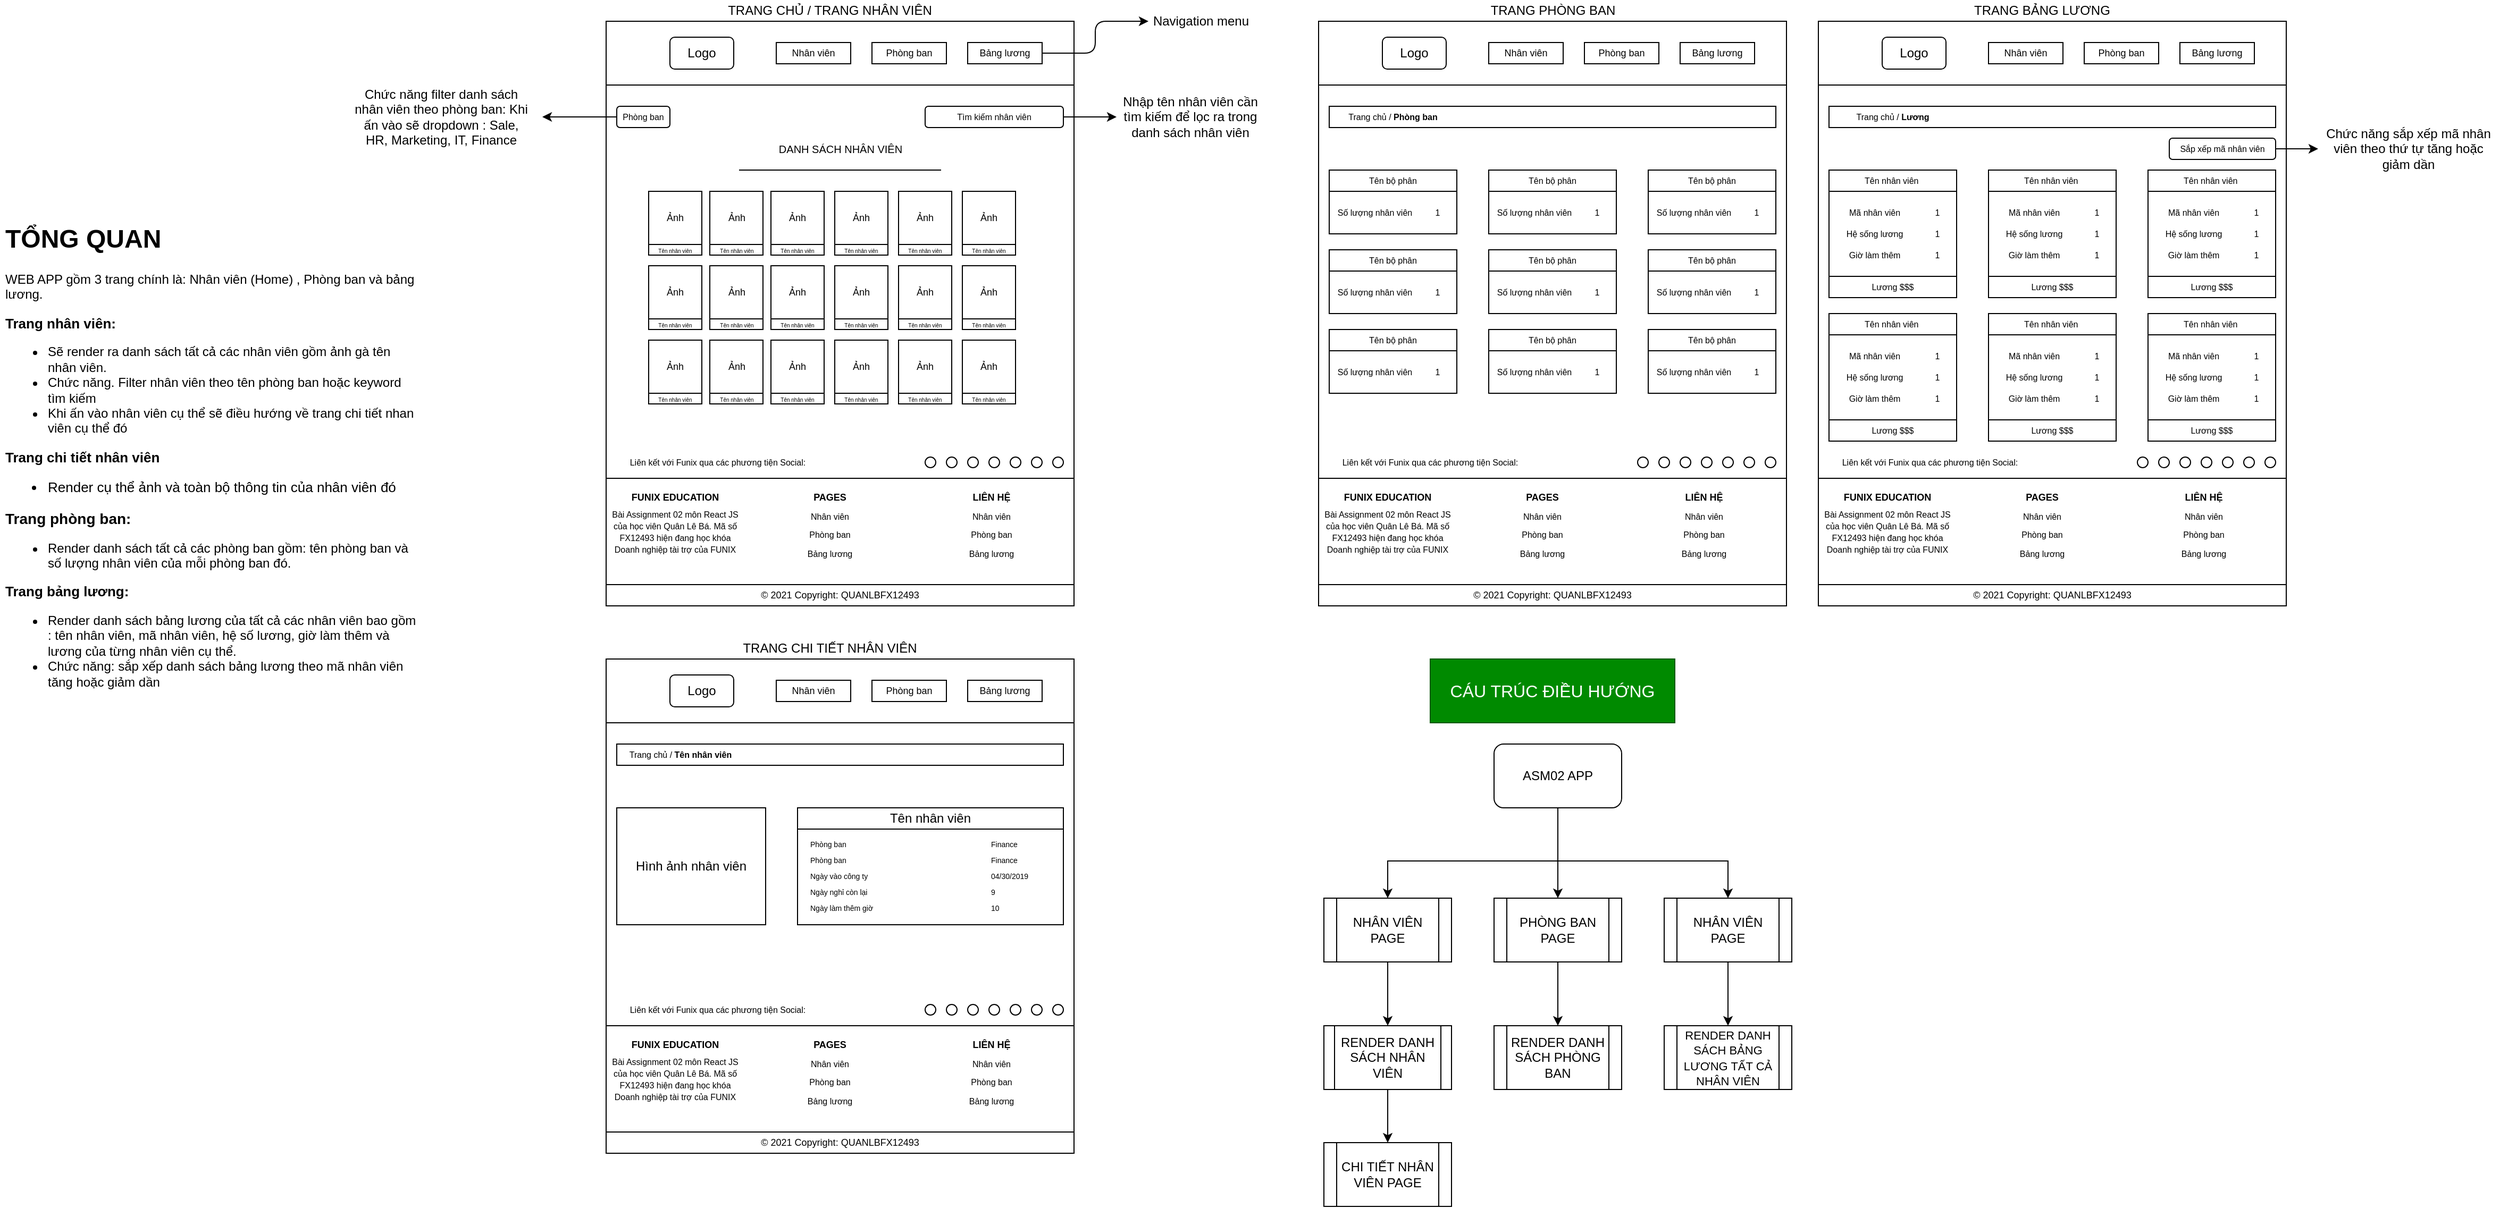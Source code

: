 <mxfile>
    <diagram id="7DE0k2-qRSgwTadbli-e" name="Page-1">
        <mxGraphModel dx="2150" dy="805" grid="1" gridSize="10" guides="1" tooltips="1" connect="1" arrows="1" fold="1" page="1" pageScale="1" pageWidth="850" pageHeight="1100" math="0" shadow="0">
            <root>
                <mxCell id="0"/>
                <mxCell id="1" parent="0"/>
                <mxCell id="515" value="" style="rounded=0;whiteSpace=wrap;html=1;labelBackgroundColor=none;fontSize=8;align=center;verticalAlign=middle;" parent="1" vertex="1">
                    <mxGeometry x="-160" y="700" width="440" height="290" as="geometry"/>
                </mxCell>
                <mxCell id="377" value="" style="rounded=0;whiteSpace=wrap;html=1;labelBackgroundColor=none;fontSize=8;align=center;verticalAlign=middle;" parent="1" vertex="1">
                    <mxGeometry x="980" y="100" width="440" height="370" as="geometry"/>
                </mxCell>
                <mxCell id="241" value="" style="rounded=0;whiteSpace=wrap;html=1;labelBackgroundColor=none;fontSize=8;align=center;verticalAlign=middle;" parent="1" vertex="1">
                    <mxGeometry x="510" y="100" width="440" height="370" as="geometry"/>
                </mxCell>
                <mxCell id="139" value="" style="rounded=0;whiteSpace=wrap;html=1;labelBackgroundColor=none;fontSize=8;align=center;verticalAlign=middle;" parent="1" vertex="1">
                    <mxGeometry x="-160" y="100" width="440" height="370" as="geometry"/>
                </mxCell>
                <mxCell id="48" value="" style="rounded=0;whiteSpace=wrap;html=1;fontSize=5;verticalAlign=middle;labelBackgroundColor=#E6E6E6;" parent="1" vertex="1">
                    <mxGeometry x="-160" y="40" width="440" height="60" as="geometry"/>
                </mxCell>
                <mxCell id="22" value="Logo" style="rounded=1;whiteSpace=wrap;html=1;" parent="1" vertex="1">
                    <mxGeometry x="-100" y="55" width="60" height="30" as="geometry"/>
                </mxCell>
                <mxCell id="25" value="Nhân viên" style="rounded=0;whiteSpace=wrap;html=1;fontSize=9;" parent="1" vertex="1">
                    <mxGeometry y="60" width="70" height="20" as="geometry"/>
                </mxCell>
                <mxCell id="27" value="Bảng lương" style="rounded=0;whiteSpace=wrap;html=1;fontSize=9;" parent="1" vertex="1">
                    <mxGeometry x="180" y="60" width="70" height="20" as="geometry"/>
                </mxCell>
                <mxCell id="28" value="Phòng ban" style="rounded=0;whiteSpace=wrap;html=1;fontSize=9;" parent="1" vertex="1">
                    <mxGeometry x="90" y="60" width="70" height="20" as="geometry"/>
                </mxCell>
                <mxCell id="29" value="Phòng ban" style="rounded=1;whiteSpace=wrap;html=1;fontSize=8;verticalAlign=middle;" parent="1" vertex="1">
                    <mxGeometry x="-150" y="120" width="50" height="20" as="geometry"/>
                </mxCell>
                <mxCell id="30" value="Tìm kiếm nhân viên" style="rounded=1;whiteSpace=wrap;html=1;fontSize=8;verticalAlign=middle;" parent="1" vertex="1">
                    <mxGeometry x="140" y="120" width="130" height="20" as="geometry"/>
                </mxCell>
                <mxCell id="31" value="DANH SÁCH NHÂN VIÊN" style="text;html=1;strokeColor=none;fillColor=none;align=center;verticalAlign=middle;whiteSpace=wrap;rounded=0;fontSize=10;" parent="1" vertex="1">
                    <mxGeometry x="-7.5" y="150" width="135" height="20" as="geometry"/>
                </mxCell>
                <mxCell id="35" value="" style="endArrow=none;html=1;fontSize=8;" parent="1" edge="1">
                    <mxGeometry width="50" height="50" relative="1" as="geometry">
                        <mxPoint x="-35" y="180" as="sourcePoint"/>
                        <mxPoint x="155" y="180" as="targetPoint"/>
                        <Array as="points">
                            <mxPoint x="85" y="180"/>
                        </Array>
                    </mxGeometry>
                </mxCell>
                <mxCell id="37" value="Ảnh" style="rounded=0;whiteSpace=wrap;html=1;fontSize=9;verticalAlign=middle;" parent="1" vertex="1">
                    <mxGeometry x="-120" y="200" width="50" height="50" as="geometry"/>
                </mxCell>
                <mxCell id="38" value="Tên nhân viên" style="rounded=0;whiteSpace=wrap;html=1;fontSize=5;verticalAlign=middle;" parent="1" vertex="1">
                    <mxGeometry x="-120" y="250" width="50" height="10" as="geometry"/>
                </mxCell>
                <mxCell id="85" value="Ảnh" style="rounded=0;whiteSpace=wrap;html=1;fontSize=9;verticalAlign=middle;" parent="1" vertex="1">
                    <mxGeometry x="-62.5" y="200" width="50" height="50" as="geometry"/>
                </mxCell>
                <mxCell id="86" value="Tên nhân viên" style="rounded=0;whiteSpace=wrap;html=1;fontSize=5;verticalAlign=middle;" parent="1" vertex="1">
                    <mxGeometry x="-62.5" y="250" width="50" height="10" as="geometry"/>
                </mxCell>
                <mxCell id="87" value="Ảnh" style="rounded=0;whiteSpace=wrap;html=1;fontSize=9;verticalAlign=middle;" parent="1" vertex="1">
                    <mxGeometry x="-5" y="200" width="50" height="50" as="geometry"/>
                </mxCell>
                <mxCell id="88" value="Tên nhân viên" style="rounded=0;whiteSpace=wrap;html=1;fontSize=5;verticalAlign=middle;" parent="1" vertex="1">
                    <mxGeometry x="-5" y="250" width="50" height="10" as="geometry"/>
                </mxCell>
                <mxCell id="89" value="Ảnh" style="rounded=0;whiteSpace=wrap;html=1;fontSize=9;verticalAlign=middle;" parent="1" vertex="1">
                    <mxGeometry x="55" y="200" width="50" height="50" as="geometry"/>
                </mxCell>
                <mxCell id="90" value="Tên nhân viên" style="rounded=0;whiteSpace=wrap;html=1;fontSize=5;verticalAlign=middle;" parent="1" vertex="1">
                    <mxGeometry x="55" y="250" width="50" height="10" as="geometry"/>
                </mxCell>
                <mxCell id="91" value="Ảnh" style="rounded=0;whiteSpace=wrap;html=1;fontSize=9;verticalAlign=middle;" parent="1" vertex="1">
                    <mxGeometry x="115" y="200" width="50" height="50" as="geometry"/>
                </mxCell>
                <mxCell id="92" value="Tên nhân viên" style="rounded=0;whiteSpace=wrap;html=1;fontSize=5;verticalAlign=middle;" parent="1" vertex="1">
                    <mxGeometry x="115" y="250" width="50" height="10" as="geometry"/>
                </mxCell>
                <mxCell id="93" value="Ảnh" style="rounded=0;whiteSpace=wrap;html=1;fontSize=9;verticalAlign=middle;" parent="1" vertex="1">
                    <mxGeometry x="175" y="200" width="50" height="50" as="geometry"/>
                </mxCell>
                <mxCell id="94" value="Tên nhân viên" style="rounded=0;whiteSpace=wrap;html=1;fontSize=5;verticalAlign=middle;" parent="1" vertex="1">
                    <mxGeometry x="175" y="250" width="50" height="10" as="geometry"/>
                </mxCell>
                <mxCell id="95" value="Ảnh" style="rounded=0;whiteSpace=wrap;html=1;fontSize=9;verticalAlign=middle;" parent="1" vertex="1">
                    <mxGeometry x="-120" y="270" width="50" height="50" as="geometry"/>
                </mxCell>
                <mxCell id="96" value="Tên nhân viên" style="rounded=0;whiteSpace=wrap;html=1;fontSize=5;verticalAlign=middle;" parent="1" vertex="1">
                    <mxGeometry x="-120" y="320" width="50" height="10" as="geometry"/>
                </mxCell>
                <mxCell id="97" value="Ảnh" style="rounded=0;whiteSpace=wrap;html=1;fontSize=9;verticalAlign=middle;" parent="1" vertex="1">
                    <mxGeometry x="-62.5" y="270" width="50" height="50" as="geometry"/>
                </mxCell>
                <mxCell id="98" value="Tên nhân viên" style="rounded=0;whiteSpace=wrap;html=1;fontSize=5;verticalAlign=middle;" parent="1" vertex="1">
                    <mxGeometry x="-62.5" y="320" width="50" height="10" as="geometry"/>
                </mxCell>
                <mxCell id="99" value="Ảnh" style="rounded=0;whiteSpace=wrap;html=1;fontSize=9;verticalAlign=middle;" parent="1" vertex="1">
                    <mxGeometry x="-5" y="270" width="50" height="50" as="geometry"/>
                </mxCell>
                <mxCell id="100" value="Tên nhân viên" style="rounded=0;whiteSpace=wrap;html=1;fontSize=5;verticalAlign=middle;" parent="1" vertex="1">
                    <mxGeometry x="-5" y="320" width="50" height="10" as="geometry"/>
                </mxCell>
                <mxCell id="101" value="Ảnh" style="rounded=0;whiteSpace=wrap;html=1;fontSize=9;verticalAlign=middle;" parent="1" vertex="1">
                    <mxGeometry x="55" y="270" width="50" height="50" as="geometry"/>
                </mxCell>
                <mxCell id="102" value="Tên nhân viên" style="rounded=0;whiteSpace=wrap;html=1;fontSize=5;verticalAlign=middle;" parent="1" vertex="1">
                    <mxGeometry x="55" y="320" width="50" height="10" as="geometry"/>
                </mxCell>
                <mxCell id="103" value="Ảnh" style="rounded=0;whiteSpace=wrap;html=1;fontSize=9;verticalAlign=middle;" parent="1" vertex="1">
                    <mxGeometry x="115" y="270" width="50" height="50" as="geometry"/>
                </mxCell>
                <mxCell id="104" value="Tên nhân viên" style="rounded=0;whiteSpace=wrap;html=1;fontSize=5;verticalAlign=middle;" parent="1" vertex="1">
                    <mxGeometry x="115" y="320" width="50" height="10" as="geometry"/>
                </mxCell>
                <mxCell id="105" value="Ảnh" style="rounded=0;whiteSpace=wrap;html=1;fontSize=9;verticalAlign=middle;" parent="1" vertex="1">
                    <mxGeometry x="175" y="270" width="50" height="50" as="geometry"/>
                </mxCell>
                <mxCell id="106" value="Tên nhân viên" style="rounded=0;whiteSpace=wrap;html=1;fontSize=5;verticalAlign=middle;" parent="1" vertex="1">
                    <mxGeometry x="175" y="320" width="50" height="10" as="geometry"/>
                </mxCell>
                <mxCell id="107" value="Ảnh" style="rounded=0;whiteSpace=wrap;html=1;fontSize=9;verticalAlign=middle;" parent="1" vertex="1">
                    <mxGeometry x="-120" y="340" width="50" height="50" as="geometry"/>
                </mxCell>
                <mxCell id="108" value="Tên nhân viên" style="rounded=0;whiteSpace=wrap;html=1;fontSize=5;verticalAlign=middle;" parent="1" vertex="1">
                    <mxGeometry x="-120" y="390" width="50" height="10" as="geometry"/>
                </mxCell>
                <mxCell id="109" value="Ảnh" style="rounded=0;whiteSpace=wrap;html=1;fontSize=9;verticalAlign=middle;" parent="1" vertex="1">
                    <mxGeometry x="-62.5" y="340" width="50" height="50" as="geometry"/>
                </mxCell>
                <mxCell id="110" value="Tên nhân viên" style="rounded=0;whiteSpace=wrap;html=1;fontSize=5;verticalAlign=middle;" parent="1" vertex="1">
                    <mxGeometry x="-62.5" y="390" width="50" height="10" as="geometry"/>
                </mxCell>
                <mxCell id="111" value="Ảnh" style="rounded=0;whiteSpace=wrap;html=1;fontSize=9;verticalAlign=middle;" parent="1" vertex="1">
                    <mxGeometry x="-5" y="340" width="50" height="50" as="geometry"/>
                </mxCell>
                <mxCell id="112" value="Tên nhân viên" style="rounded=0;whiteSpace=wrap;html=1;fontSize=5;verticalAlign=middle;" parent="1" vertex="1">
                    <mxGeometry x="-5" y="390" width="50" height="10" as="geometry"/>
                </mxCell>
                <mxCell id="113" value="Ảnh" style="rounded=0;whiteSpace=wrap;html=1;fontSize=9;verticalAlign=middle;" parent="1" vertex="1">
                    <mxGeometry x="55" y="340" width="50" height="50" as="geometry"/>
                </mxCell>
                <mxCell id="114" value="Tên nhân viên" style="rounded=0;whiteSpace=wrap;html=1;fontSize=5;verticalAlign=middle;" parent="1" vertex="1">
                    <mxGeometry x="55" y="390" width="50" height="10" as="geometry"/>
                </mxCell>
                <mxCell id="115" value="Ảnh" style="rounded=0;whiteSpace=wrap;html=1;fontSize=9;verticalAlign=middle;" parent="1" vertex="1">
                    <mxGeometry x="115" y="340" width="50" height="50" as="geometry"/>
                </mxCell>
                <mxCell id="116" value="Tên nhân viên" style="rounded=0;whiteSpace=wrap;html=1;fontSize=5;verticalAlign=middle;" parent="1" vertex="1">
                    <mxGeometry x="115" y="390" width="50" height="10" as="geometry"/>
                </mxCell>
                <mxCell id="117" value="Ảnh" style="rounded=0;whiteSpace=wrap;html=1;fontSize=9;verticalAlign=middle;" parent="1" vertex="1">
                    <mxGeometry x="175" y="340" width="50" height="50" as="geometry"/>
                </mxCell>
                <mxCell id="118" value="Tên nhân viên" style="rounded=0;whiteSpace=wrap;html=1;fontSize=5;verticalAlign=middle;" parent="1" vertex="1">
                    <mxGeometry x="175" y="390" width="50" height="10" as="geometry"/>
                </mxCell>
                <mxCell id="119" value="" style="rounded=0;whiteSpace=wrap;html=1;fontSize=5;verticalAlign=middle;labelBackgroundColor=#E6E6E6;" parent="1" vertex="1">
                    <mxGeometry x="-160" y="470" width="440" height="100" as="geometry"/>
                </mxCell>
                <mxCell id="120" value="&lt;b&gt;FUNIX EDUCATION&lt;/b&gt;&lt;h1 style=&quot;font-size: 9px&quot;&gt;&lt;span style=&quot;font-size: 8px ; font-weight: normal&quot;&gt;Bài Assignment 02 môn React JS của học viên Quân Lê Bá. Mã số FX12493 hiện đang học khóa Doanh nghiệp tài trợ của FUNIX&lt;/span&gt;&lt;br&gt;&lt;/h1&gt;" style="text;html=1;strokeColor=none;fillColor=none;spacing=5;spacingTop=-20;whiteSpace=wrap;overflow=hidden;rounded=0;labelBackgroundColor=none;fontSize=9;verticalAlign=middle;align=center;" parent="1" vertex="1">
                    <mxGeometry x="-160" y="480" width="130" height="90" as="geometry"/>
                </mxCell>
                <mxCell id="121" value="&lt;h1 style=&quot;font-size: 9px&quot;&gt;PAGES&lt;/h1&gt;&lt;p style=&quot;font-size: 8px&quot;&gt;&lt;font style=&quot;font-size: 8px&quot;&gt;Nhân viên&lt;/font&gt;&lt;/p&gt;&lt;p style=&quot;font-size: 8px&quot;&gt;&lt;font style=&quot;font-size: 8px&quot;&gt;&amp;nbsp;Phòng ban&amp;nbsp;&lt;/font&gt;&lt;/p&gt;&lt;p style=&quot;font-size: 8px&quot;&gt;&lt;font style=&quot;font-size: 8px&quot;&gt;Bảng lương&lt;/font&gt;&lt;/p&gt;" style="text;html=1;strokeColor=none;fillColor=none;spacing=5;spacingTop=-20;whiteSpace=wrap;overflow=hidden;rounded=0;labelBackgroundColor=none;fontSize=9;align=center;verticalAlign=middle;" parent="1" vertex="1">
                    <mxGeometry x="-27.5" y="480" width="155" height="90" as="geometry"/>
                </mxCell>
                <mxCell id="123" value="&lt;h1 style=&quot;font-size: 9px&quot;&gt;LIÊN HỆ&lt;/h1&gt;&lt;p style=&quot;font-size: 8px&quot;&gt;&lt;font style=&quot;font-size: 8px&quot;&gt;Nhân viên&lt;/font&gt;&lt;/p&gt;&lt;p style=&quot;font-size: 8px&quot;&gt;&lt;font style=&quot;font-size: 8px&quot;&gt;&amp;nbsp;Phòng ban&amp;nbsp;&lt;/font&gt;&lt;/p&gt;&lt;p style=&quot;font-size: 8px&quot;&gt;&lt;font style=&quot;font-size: 8px&quot;&gt;Bảng lương&lt;/font&gt;&lt;/p&gt;" style="text;html=1;strokeColor=none;fillColor=none;spacing=5;spacingTop=-20;whiteSpace=wrap;overflow=hidden;rounded=0;labelBackgroundColor=none;fontSize=9;align=center;verticalAlign=middle;" parent="1" vertex="1">
                    <mxGeometry x="125" y="480" width="155" height="90" as="geometry"/>
                </mxCell>
                <mxCell id="124" value="© 2021 Copyright: QUANLBFX12493" style="rounded=0;whiteSpace=wrap;html=1;labelBackgroundColor=none;fontSize=9;align=center;verticalAlign=middle;" parent="1" vertex="1">
                    <mxGeometry x="-160" y="570" width="440" height="20" as="geometry"/>
                </mxCell>
                <mxCell id="125" value="Liên kết với Funix qua các phương tiện Social:" style="text;html=1;strokeColor=none;fillColor=none;align=center;verticalAlign=middle;whiteSpace=wrap;rounded=0;fontSize=8;" parent="1" vertex="1">
                    <mxGeometry x="-155" y="445" width="200" height="20" as="geometry"/>
                </mxCell>
                <mxCell id="127" value="" style="ellipse;whiteSpace=wrap;html=1;aspect=fixed;labelBackgroundColor=none;fontSize=8;align=center;verticalAlign=middle;" parent="1" vertex="1">
                    <mxGeometry x="260" y="450" width="10" height="10" as="geometry"/>
                </mxCell>
                <mxCell id="132" value="" style="ellipse;whiteSpace=wrap;html=1;aspect=fixed;labelBackgroundColor=none;fontSize=8;align=center;verticalAlign=middle;" parent="1" vertex="1">
                    <mxGeometry x="240" y="450" width="10" height="10" as="geometry"/>
                </mxCell>
                <mxCell id="133" value="" style="ellipse;whiteSpace=wrap;html=1;aspect=fixed;labelBackgroundColor=none;fontSize=8;align=center;verticalAlign=middle;" parent="1" vertex="1">
                    <mxGeometry x="220" y="450" width="10" height="10" as="geometry"/>
                </mxCell>
                <mxCell id="134" value="" style="ellipse;whiteSpace=wrap;html=1;aspect=fixed;labelBackgroundColor=none;fontSize=8;align=center;verticalAlign=middle;" parent="1" vertex="1">
                    <mxGeometry x="200" y="450" width="10" height="10" as="geometry"/>
                </mxCell>
                <mxCell id="135" value="" style="ellipse;whiteSpace=wrap;html=1;aspect=fixed;labelBackgroundColor=none;fontSize=8;align=center;verticalAlign=middle;" parent="1" vertex="1">
                    <mxGeometry x="180" y="450" width="10" height="10" as="geometry"/>
                </mxCell>
                <mxCell id="136" value="" style="ellipse;whiteSpace=wrap;html=1;aspect=fixed;labelBackgroundColor=none;fontSize=8;align=center;verticalAlign=middle;" parent="1" vertex="1">
                    <mxGeometry x="160" y="450" width="10" height="10" as="geometry"/>
                </mxCell>
                <mxCell id="137" value="" style="ellipse;whiteSpace=wrap;html=1;aspect=fixed;labelBackgroundColor=none;fontSize=8;align=center;verticalAlign=middle;" parent="1" vertex="1">
                    <mxGeometry x="140" y="450" width="10" height="10" as="geometry"/>
                </mxCell>
                <mxCell id="141" value="" style="rounded=0;whiteSpace=wrap;html=1;fontSize=5;verticalAlign=middle;labelBackgroundColor=#E6E6E6;" parent="1" vertex="1">
                    <mxGeometry x="510" y="40" width="440" height="60" as="geometry"/>
                </mxCell>
                <mxCell id="142" value="Logo" style="rounded=1;whiteSpace=wrap;html=1;" parent="1" vertex="1">
                    <mxGeometry x="570" y="55" width="60" height="30" as="geometry"/>
                </mxCell>
                <mxCell id="143" value="Nhân viên" style="rounded=0;whiteSpace=wrap;html=1;fontSize=9;" parent="1" vertex="1">
                    <mxGeometry x="670" y="60" width="70" height="20" as="geometry"/>
                </mxCell>
                <mxCell id="144" value="Bảng lương" style="rounded=0;whiteSpace=wrap;html=1;fontSize=9;" parent="1" vertex="1">
                    <mxGeometry x="850" y="60" width="70" height="20" as="geometry"/>
                </mxCell>
                <mxCell id="145" value="Phòng ban" style="rounded=0;whiteSpace=wrap;html=1;fontSize=9;" parent="1" vertex="1">
                    <mxGeometry x="760" y="60" width="70" height="20" as="geometry"/>
                </mxCell>
                <mxCell id="186" value="" style="rounded=0;whiteSpace=wrap;html=1;fontSize=5;verticalAlign=middle;labelBackgroundColor=#E6E6E6;" parent="1" vertex="1">
                    <mxGeometry x="510" y="470" width="440" height="100" as="geometry"/>
                </mxCell>
                <mxCell id="187" value="&lt;b&gt;FUNIX EDUCATION&lt;/b&gt;&lt;h1 style=&quot;font-size: 9px&quot;&gt;&lt;span style=&quot;font-size: 8px ; font-weight: normal&quot;&gt;Bài Assignment 02 môn React JS của học viên Quân Lê Bá. Mã số FX12493 hiện đang học khóa Doanh nghiệp tài trợ của FUNIX&lt;/span&gt;&lt;br&gt;&lt;/h1&gt;" style="text;html=1;strokeColor=none;fillColor=none;spacing=5;spacingTop=-20;whiteSpace=wrap;overflow=hidden;rounded=0;labelBackgroundColor=none;fontSize=9;verticalAlign=middle;align=center;" parent="1" vertex="1">
                    <mxGeometry x="510" y="480" width="130" height="90" as="geometry"/>
                </mxCell>
                <mxCell id="188" value="&lt;h1 style=&quot;font-size: 9px&quot;&gt;PAGES&lt;/h1&gt;&lt;p style=&quot;font-size: 8px&quot;&gt;&lt;font style=&quot;font-size: 8px&quot;&gt;Nhân viên&lt;/font&gt;&lt;/p&gt;&lt;p style=&quot;font-size: 8px&quot;&gt;&lt;font style=&quot;font-size: 8px&quot;&gt;&amp;nbsp;Phòng ban&amp;nbsp;&lt;/font&gt;&lt;/p&gt;&lt;p style=&quot;font-size: 8px&quot;&gt;&lt;font style=&quot;font-size: 8px&quot;&gt;Bảng lương&lt;/font&gt;&lt;/p&gt;" style="text;html=1;strokeColor=none;fillColor=none;spacing=5;spacingTop=-20;whiteSpace=wrap;overflow=hidden;rounded=0;labelBackgroundColor=none;fontSize=9;align=center;verticalAlign=middle;" parent="1" vertex="1">
                    <mxGeometry x="642.5" y="480" width="155" height="90" as="geometry"/>
                </mxCell>
                <mxCell id="189" value="&lt;h1 style=&quot;font-size: 9px&quot;&gt;LIÊN HỆ&lt;/h1&gt;&lt;p style=&quot;font-size: 8px&quot;&gt;&lt;font style=&quot;font-size: 8px&quot;&gt;Nhân viên&lt;/font&gt;&lt;/p&gt;&lt;p style=&quot;font-size: 8px&quot;&gt;&lt;font style=&quot;font-size: 8px&quot;&gt;&amp;nbsp;Phòng ban&amp;nbsp;&lt;/font&gt;&lt;/p&gt;&lt;p style=&quot;font-size: 8px&quot;&gt;&lt;font style=&quot;font-size: 8px&quot;&gt;Bảng lương&lt;/font&gt;&lt;/p&gt;" style="text;html=1;strokeColor=none;fillColor=none;spacing=5;spacingTop=-20;whiteSpace=wrap;overflow=hidden;rounded=0;labelBackgroundColor=none;fontSize=9;align=center;verticalAlign=middle;" parent="1" vertex="1">
                    <mxGeometry x="795" y="480" width="155" height="90" as="geometry"/>
                </mxCell>
                <mxCell id="190" value="© 2021 Copyright: QUANLBFX12493" style="rounded=0;whiteSpace=wrap;html=1;labelBackgroundColor=none;fontSize=9;align=center;verticalAlign=middle;" parent="1" vertex="1">
                    <mxGeometry x="510" y="570" width="440" height="20" as="geometry"/>
                </mxCell>
                <mxCell id="191" value="Liên kết với Funix qua các phương tiện Social:" style="text;html=1;strokeColor=none;fillColor=none;align=center;verticalAlign=middle;whiteSpace=wrap;rounded=0;fontSize=8;" parent="1" vertex="1">
                    <mxGeometry x="515" y="445" width="200" height="20" as="geometry"/>
                </mxCell>
                <mxCell id="192" value="" style="ellipse;whiteSpace=wrap;html=1;aspect=fixed;labelBackgroundColor=none;fontSize=8;align=center;verticalAlign=middle;" parent="1" vertex="1">
                    <mxGeometry x="930" y="450" width="10" height="10" as="geometry"/>
                </mxCell>
                <mxCell id="193" value="" style="ellipse;whiteSpace=wrap;html=1;aspect=fixed;labelBackgroundColor=none;fontSize=8;align=center;verticalAlign=middle;" parent="1" vertex="1">
                    <mxGeometry x="910" y="450" width="10" height="10" as="geometry"/>
                </mxCell>
                <mxCell id="194" value="" style="ellipse;whiteSpace=wrap;html=1;aspect=fixed;labelBackgroundColor=none;fontSize=8;align=center;verticalAlign=middle;" parent="1" vertex="1">
                    <mxGeometry x="890" y="450" width="10" height="10" as="geometry"/>
                </mxCell>
                <mxCell id="195" value="" style="ellipse;whiteSpace=wrap;html=1;aspect=fixed;labelBackgroundColor=none;fontSize=8;align=center;verticalAlign=middle;" parent="1" vertex="1">
                    <mxGeometry x="870" y="450" width="10" height="10" as="geometry"/>
                </mxCell>
                <mxCell id="196" value="" style="ellipse;whiteSpace=wrap;html=1;aspect=fixed;labelBackgroundColor=none;fontSize=8;align=center;verticalAlign=middle;" parent="1" vertex="1">
                    <mxGeometry x="850" y="450" width="10" height="10" as="geometry"/>
                </mxCell>
                <mxCell id="197" value="" style="ellipse;whiteSpace=wrap;html=1;aspect=fixed;labelBackgroundColor=none;fontSize=8;align=center;verticalAlign=middle;" parent="1" vertex="1">
                    <mxGeometry x="830" y="450" width="10" height="10" as="geometry"/>
                </mxCell>
                <mxCell id="198" value="" style="ellipse;whiteSpace=wrap;html=1;aspect=fixed;labelBackgroundColor=none;fontSize=8;align=center;verticalAlign=middle;" parent="1" vertex="1">
                    <mxGeometry x="810" y="450" width="10" height="10" as="geometry"/>
                </mxCell>
                <mxCell id="199" value="" style="rounded=0;whiteSpace=wrap;html=1;labelBackgroundColor=none;fontSize=8;align=center;verticalAlign=middle;" parent="1" vertex="1">
                    <mxGeometry x="520" y="120" width="420" height="20" as="geometry"/>
                </mxCell>
                <mxCell id="200" value="Trang chủ / &lt;b&gt;Phòng ban&lt;/b&gt;" style="text;html=1;strokeColor=none;fillColor=none;align=center;verticalAlign=middle;whiteSpace=wrap;rounded=0;labelBackgroundColor=none;fontSize=8;" parent="1" vertex="1">
                    <mxGeometry x="530" y="120" width="100" height="20" as="geometry"/>
                </mxCell>
                <mxCell id="201" value="Tên bộ phân" style="rounded=0;whiteSpace=wrap;html=1;labelBackgroundColor=none;fontSize=8;align=center;verticalAlign=middle;" parent="1" vertex="1">
                    <mxGeometry x="520" y="180" width="120" height="20" as="geometry"/>
                </mxCell>
                <mxCell id="202" value="" style="rounded=0;whiteSpace=wrap;html=1;labelBackgroundColor=none;fontSize=8;align=center;verticalAlign=middle;" parent="1" vertex="1">
                    <mxGeometry x="520" y="200" width="120" height="40" as="geometry"/>
                </mxCell>
                <mxCell id="207" value="Số lượng nhân viên" style="text;html=1;strokeColor=none;fillColor=none;align=center;verticalAlign=middle;whiteSpace=wrap;rounded=0;labelBackgroundColor=none;fontSize=8;" parent="1" vertex="1">
                    <mxGeometry x="526.25" y="210" width="73.75" height="20" as="geometry"/>
                </mxCell>
                <mxCell id="208" value="1" style="text;html=1;strokeColor=none;fillColor=none;align=center;verticalAlign=middle;whiteSpace=wrap;rounded=0;labelBackgroundColor=none;fontSize=8;" parent="1" vertex="1">
                    <mxGeometry x="602.5" y="210" width="37.5" height="20" as="geometry"/>
                </mxCell>
                <mxCell id="209" value="Tên bộ phân" style="rounded=0;whiteSpace=wrap;html=1;labelBackgroundColor=none;fontSize=8;align=center;verticalAlign=middle;" parent="1" vertex="1">
                    <mxGeometry x="820" y="180" width="120" height="20" as="geometry"/>
                </mxCell>
                <mxCell id="210" value="" style="rounded=0;whiteSpace=wrap;html=1;labelBackgroundColor=none;fontSize=8;align=center;verticalAlign=middle;" parent="1" vertex="1">
                    <mxGeometry x="820" y="200" width="120" height="40" as="geometry"/>
                </mxCell>
                <mxCell id="211" value="Số lượng nhân viên" style="text;html=1;strokeColor=none;fillColor=none;align=center;verticalAlign=middle;whiteSpace=wrap;rounded=0;labelBackgroundColor=none;fontSize=8;" parent="1" vertex="1">
                    <mxGeometry x="826.25" y="210" width="73.75" height="20" as="geometry"/>
                </mxCell>
                <mxCell id="212" value="1" style="text;html=1;strokeColor=none;fillColor=none;align=center;verticalAlign=middle;whiteSpace=wrap;rounded=0;labelBackgroundColor=none;fontSize=8;" parent="1" vertex="1">
                    <mxGeometry x="902.5" y="210" width="37.5" height="20" as="geometry"/>
                </mxCell>
                <mxCell id="213" value="Tên bộ phân" style="rounded=0;whiteSpace=wrap;html=1;labelBackgroundColor=none;fontSize=8;align=center;verticalAlign=middle;" parent="1" vertex="1">
                    <mxGeometry x="670" y="180" width="120" height="20" as="geometry"/>
                </mxCell>
                <mxCell id="214" value="" style="rounded=0;whiteSpace=wrap;html=1;labelBackgroundColor=none;fontSize=8;align=center;verticalAlign=middle;" parent="1" vertex="1">
                    <mxGeometry x="670" y="200" width="120" height="40" as="geometry"/>
                </mxCell>
                <mxCell id="215" value="Số lượng nhân viên" style="text;html=1;strokeColor=none;fillColor=none;align=center;verticalAlign=middle;whiteSpace=wrap;rounded=0;labelBackgroundColor=none;fontSize=8;" parent="1" vertex="1">
                    <mxGeometry x="676.25" y="210" width="73.75" height="20" as="geometry"/>
                </mxCell>
                <mxCell id="216" value="1" style="text;html=1;strokeColor=none;fillColor=none;align=center;verticalAlign=middle;whiteSpace=wrap;rounded=0;labelBackgroundColor=none;fontSize=8;" parent="1" vertex="1">
                    <mxGeometry x="752.5" y="210" width="37.5" height="20" as="geometry"/>
                </mxCell>
                <mxCell id="217" value="Tên bộ phân" style="rounded=0;whiteSpace=wrap;html=1;labelBackgroundColor=none;fontSize=8;align=center;verticalAlign=middle;" parent="1" vertex="1">
                    <mxGeometry x="520" y="255" width="120" height="20" as="geometry"/>
                </mxCell>
                <mxCell id="218" value="" style="rounded=0;whiteSpace=wrap;html=1;labelBackgroundColor=none;fontSize=8;align=center;verticalAlign=middle;" parent="1" vertex="1">
                    <mxGeometry x="520" y="275" width="120" height="40" as="geometry"/>
                </mxCell>
                <mxCell id="219" value="Số lượng nhân viên" style="text;html=1;strokeColor=none;fillColor=none;align=center;verticalAlign=middle;whiteSpace=wrap;rounded=0;labelBackgroundColor=none;fontSize=8;" parent="1" vertex="1">
                    <mxGeometry x="526.25" y="285" width="73.75" height="20" as="geometry"/>
                </mxCell>
                <mxCell id="220" value="1" style="text;html=1;strokeColor=none;fillColor=none;align=center;verticalAlign=middle;whiteSpace=wrap;rounded=0;labelBackgroundColor=none;fontSize=8;" parent="1" vertex="1">
                    <mxGeometry x="602.5" y="285" width="37.5" height="20" as="geometry"/>
                </mxCell>
                <mxCell id="221" value="Tên bộ phân" style="rounded=0;whiteSpace=wrap;html=1;labelBackgroundColor=none;fontSize=8;align=center;verticalAlign=middle;" parent="1" vertex="1">
                    <mxGeometry x="820" y="255" width="120" height="20" as="geometry"/>
                </mxCell>
                <mxCell id="222" value="" style="rounded=0;whiteSpace=wrap;html=1;labelBackgroundColor=none;fontSize=8;align=center;verticalAlign=middle;" parent="1" vertex="1">
                    <mxGeometry x="820" y="275" width="120" height="40" as="geometry"/>
                </mxCell>
                <mxCell id="223" value="Số lượng nhân viên" style="text;html=1;strokeColor=none;fillColor=none;align=center;verticalAlign=middle;whiteSpace=wrap;rounded=0;labelBackgroundColor=none;fontSize=8;" parent="1" vertex="1">
                    <mxGeometry x="826.25" y="285" width="73.75" height="20" as="geometry"/>
                </mxCell>
                <mxCell id="224" value="1" style="text;html=1;strokeColor=none;fillColor=none;align=center;verticalAlign=middle;whiteSpace=wrap;rounded=0;labelBackgroundColor=none;fontSize=8;" parent="1" vertex="1">
                    <mxGeometry x="902.5" y="285" width="37.5" height="20" as="geometry"/>
                </mxCell>
                <mxCell id="225" value="Tên bộ phân" style="rounded=0;whiteSpace=wrap;html=1;labelBackgroundColor=none;fontSize=8;align=center;verticalAlign=middle;" parent="1" vertex="1">
                    <mxGeometry x="670" y="255" width="120" height="20" as="geometry"/>
                </mxCell>
                <mxCell id="226" value="" style="rounded=0;whiteSpace=wrap;html=1;labelBackgroundColor=none;fontSize=8;align=center;verticalAlign=middle;" parent="1" vertex="1">
                    <mxGeometry x="670" y="275" width="120" height="40" as="geometry"/>
                </mxCell>
                <mxCell id="227" value="Số lượng nhân viên" style="text;html=1;strokeColor=none;fillColor=none;align=center;verticalAlign=middle;whiteSpace=wrap;rounded=0;labelBackgroundColor=none;fontSize=8;" parent="1" vertex="1">
                    <mxGeometry x="676.25" y="285" width="73.75" height="20" as="geometry"/>
                </mxCell>
                <mxCell id="228" value="1" style="text;html=1;strokeColor=none;fillColor=none;align=center;verticalAlign=middle;whiteSpace=wrap;rounded=0;labelBackgroundColor=none;fontSize=8;" parent="1" vertex="1">
                    <mxGeometry x="752.5" y="285" width="37.5" height="20" as="geometry"/>
                </mxCell>
                <mxCell id="229" value="Tên bộ phân" style="rounded=0;whiteSpace=wrap;html=1;labelBackgroundColor=none;fontSize=8;align=center;verticalAlign=middle;" parent="1" vertex="1">
                    <mxGeometry x="520" y="330" width="120" height="20" as="geometry"/>
                </mxCell>
                <mxCell id="230" value="" style="rounded=0;whiteSpace=wrap;html=1;labelBackgroundColor=none;fontSize=8;align=center;verticalAlign=middle;" parent="1" vertex="1">
                    <mxGeometry x="520" y="350" width="120" height="40" as="geometry"/>
                </mxCell>
                <mxCell id="231" value="Số lượng nhân viên" style="text;html=1;strokeColor=none;fillColor=none;align=center;verticalAlign=middle;whiteSpace=wrap;rounded=0;labelBackgroundColor=none;fontSize=8;" parent="1" vertex="1">
                    <mxGeometry x="526.25" y="360" width="73.75" height="20" as="geometry"/>
                </mxCell>
                <mxCell id="232" value="1" style="text;html=1;strokeColor=none;fillColor=none;align=center;verticalAlign=middle;whiteSpace=wrap;rounded=0;labelBackgroundColor=none;fontSize=8;" parent="1" vertex="1">
                    <mxGeometry x="602.5" y="360" width="37.5" height="20" as="geometry"/>
                </mxCell>
                <mxCell id="233" value="Tên bộ phân" style="rounded=0;whiteSpace=wrap;html=1;labelBackgroundColor=none;fontSize=8;align=center;verticalAlign=middle;" parent="1" vertex="1">
                    <mxGeometry x="820" y="330" width="120" height="20" as="geometry"/>
                </mxCell>
                <mxCell id="234" value="" style="rounded=0;whiteSpace=wrap;html=1;labelBackgroundColor=none;fontSize=8;align=center;verticalAlign=middle;" parent="1" vertex="1">
                    <mxGeometry x="820" y="350" width="120" height="40" as="geometry"/>
                </mxCell>
                <mxCell id="235" value="Số lượng nhân viên" style="text;html=1;strokeColor=none;fillColor=none;align=center;verticalAlign=middle;whiteSpace=wrap;rounded=0;labelBackgroundColor=none;fontSize=8;" parent="1" vertex="1">
                    <mxGeometry x="826.25" y="360" width="73.75" height="20" as="geometry"/>
                </mxCell>
                <mxCell id="236" value="1" style="text;html=1;strokeColor=none;fillColor=none;align=center;verticalAlign=middle;whiteSpace=wrap;rounded=0;labelBackgroundColor=none;fontSize=8;" parent="1" vertex="1">
                    <mxGeometry x="902.5" y="360" width="37.5" height="20" as="geometry"/>
                </mxCell>
                <mxCell id="237" value="Tên bộ phân" style="rounded=0;whiteSpace=wrap;html=1;labelBackgroundColor=none;fontSize=8;align=center;verticalAlign=middle;" parent="1" vertex="1">
                    <mxGeometry x="670" y="330" width="120" height="20" as="geometry"/>
                </mxCell>
                <mxCell id="238" value="" style="rounded=0;whiteSpace=wrap;html=1;labelBackgroundColor=none;fontSize=8;align=center;verticalAlign=middle;" parent="1" vertex="1">
                    <mxGeometry x="670" y="350" width="120" height="40" as="geometry"/>
                </mxCell>
                <mxCell id="239" value="Số lượng nhân viên" style="text;html=1;strokeColor=none;fillColor=none;align=center;verticalAlign=middle;whiteSpace=wrap;rounded=0;labelBackgroundColor=none;fontSize=8;" parent="1" vertex="1">
                    <mxGeometry x="676.25" y="360" width="73.75" height="20" as="geometry"/>
                </mxCell>
                <mxCell id="240" value="1" style="text;html=1;strokeColor=none;fillColor=none;align=center;verticalAlign=middle;whiteSpace=wrap;rounded=0;labelBackgroundColor=none;fontSize=8;" parent="1" vertex="1">
                    <mxGeometry x="752.5" y="360" width="37.5" height="20" as="geometry"/>
                </mxCell>
                <mxCell id="243" value="" style="rounded=0;whiteSpace=wrap;html=1;fontSize=5;verticalAlign=middle;labelBackgroundColor=#E6E6E6;" parent="1" vertex="1">
                    <mxGeometry x="980" y="40" width="440" height="60" as="geometry"/>
                </mxCell>
                <mxCell id="244" value="Logo" style="rounded=1;whiteSpace=wrap;html=1;" parent="1" vertex="1">
                    <mxGeometry x="1040" y="55" width="60" height="30" as="geometry"/>
                </mxCell>
                <mxCell id="245" value="Nhân viên" style="rounded=0;whiteSpace=wrap;html=1;fontSize=9;" parent="1" vertex="1">
                    <mxGeometry x="1140" y="60" width="70" height="20" as="geometry"/>
                </mxCell>
                <mxCell id="246" value="Bảng lương" style="rounded=0;whiteSpace=wrap;html=1;fontSize=9;" parent="1" vertex="1">
                    <mxGeometry x="1320" y="60" width="70" height="20" as="geometry"/>
                </mxCell>
                <mxCell id="247" value="Phòng ban" style="rounded=0;whiteSpace=wrap;html=1;fontSize=9;" parent="1" vertex="1">
                    <mxGeometry x="1230" y="60" width="70" height="20" as="geometry"/>
                </mxCell>
                <mxCell id="248" value="" style="rounded=0;whiteSpace=wrap;html=1;fontSize=5;verticalAlign=middle;labelBackgroundColor=#E6E6E6;" parent="1" vertex="1">
                    <mxGeometry x="980" y="470" width="440" height="100" as="geometry"/>
                </mxCell>
                <mxCell id="249" value="&lt;b&gt;FUNIX EDUCATION&lt;/b&gt;&lt;h1 style=&quot;font-size: 9px&quot;&gt;&lt;span style=&quot;font-size: 8px ; font-weight: normal&quot;&gt;Bài Assignment 02 môn React JS của học viên Quân Lê Bá. Mã số FX12493 hiện đang học khóa Doanh nghiệp tài trợ của FUNIX&lt;/span&gt;&lt;br&gt;&lt;/h1&gt;" style="text;html=1;strokeColor=none;fillColor=none;spacing=5;spacingTop=-20;whiteSpace=wrap;overflow=hidden;rounded=0;labelBackgroundColor=none;fontSize=9;verticalAlign=middle;align=center;" parent="1" vertex="1">
                    <mxGeometry x="980" y="480" width="130" height="90" as="geometry"/>
                </mxCell>
                <mxCell id="250" value="&lt;h1 style=&quot;font-size: 9px&quot;&gt;PAGES&lt;/h1&gt;&lt;p style=&quot;font-size: 8px&quot;&gt;&lt;font style=&quot;font-size: 8px&quot;&gt;Nhân viên&lt;/font&gt;&lt;/p&gt;&lt;p style=&quot;font-size: 8px&quot;&gt;&lt;font style=&quot;font-size: 8px&quot;&gt;&amp;nbsp;Phòng ban&amp;nbsp;&lt;/font&gt;&lt;/p&gt;&lt;p style=&quot;font-size: 8px&quot;&gt;&lt;font style=&quot;font-size: 8px&quot;&gt;Bảng lương&lt;/font&gt;&lt;/p&gt;" style="text;html=1;strokeColor=none;fillColor=none;spacing=5;spacingTop=-20;whiteSpace=wrap;overflow=hidden;rounded=0;labelBackgroundColor=none;fontSize=9;align=center;verticalAlign=middle;" parent="1" vertex="1">
                    <mxGeometry x="1112.5" y="480" width="155" height="90" as="geometry"/>
                </mxCell>
                <mxCell id="251" value="&lt;h1 style=&quot;font-size: 9px&quot;&gt;LIÊN HỆ&lt;/h1&gt;&lt;p style=&quot;font-size: 8px&quot;&gt;&lt;font style=&quot;font-size: 8px&quot;&gt;Nhân viên&lt;/font&gt;&lt;/p&gt;&lt;p style=&quot;font-size: 8px&quot;&gt;&lt;font style=&quot;font-size: 8px&quot;&gt;&amp;nbsp;Phòng ban&amp;nbsp;&lt;/font&gt;&lt;/p&gt;&lt;p style=&quot;font-size: 8px&quot;&gt;&lt;font style=&quot;font-size: 8px&quot;&gt;Bảng lương&lt;/font&gt;&lt;/p&gt;" style="text;html=1;strokeColor=none;fillColor=none;spacing=5;spacingTop=-20;whiteSpace=wrap;overflow=hidden;rounded=0;labelBackgroundColor=none;fontSize=9;align=center;verticalAlign=middle;" parent="1" vertex="1">
                    <mxGeometry x="1265" y="480" width="155" height="90" as="geometry"/>
                </mxCell>
                <mxCell id="252" value="© 2021 Copyright: QUANLBFX12493" style="rounded=0;whiteSpace=wrap;html=1;labelBackgroundColor=none;fontSize=9;align=center;verticalAlign=middle;" parent="1" vertex="1">
                    <mxGeometry x="980" y="570" width="440" height="20" as="geometry"/>
                </mxCell>
                <mxCell id="253" value="Liên kết với Funix qua các phương tiện Social:" style="text;html=1;strokeColor=none;fillColor=none;align=center;verticalAlign=middle;whiteSpace=wrap;rounded=0;fontSize=8;" parent="1" vertex="1">
                    <mxGeometry x="985" y="445" width="200" height="20" as="geometry"/>
                </mxCell>
                <mxCell id="254" value="" style="ellipse;whiteSpace=wrap;html=1;aspect=fixed;labelBackgroundColor=none;fontSize=8;align=center;verticalAlign=middle;" parent="1" vertex="1">
                    <mxGeometry x="1400" y="450" width="10" height="10" as="geometry"/>
                </mxCell>
                <mxCell id="255" value="" style="ellipse;whiteSpace=wrap;html=1;aspect=fixed;labelBackgroundColor=none;fontSize=8;align=center;verticalAlign=middle;" parent="1" vertex="1">
                    <mxGeometry x="1380" y="450" width="10" height="10" as="geometry"/>
                </mxCell>
                <mxCell id="256" value="" style="ellipse;whiteSpace=wrap;html=1;aspect=fixed;labelBackgroundColor=none;fontSize=8;align=center;verticalAlign=middle;" parent="1" vertex="1">
                    <mxGeometry x="1360" y="450" width="10" height="10" as="geometry"/>
                </mxCell>
                <mxCell id="257" value="" style="ellipse;whiteSpace=wrap;html=1;aspect=fixed;labelBackgroundColor=none;fontSize=8;align=center;verticalAlign=middle;" parent="1" vertex="1">
                    <mxGeometry x="1340" y="450" width="10" height="10" as="geometry"/>
                </mxCell>
                <mxCell id="258" value="" style="ellipse;whiteSpace=wrap;html=1;aspect=fixed;labelBackgroundColor=none;fontSize=8;align=center;verticalAlign=middle;" parent="1" vertex="1">
                    <mxGeometry x="1320" y="450" width="10" height="10" as="geometry"/>
                </mxCell>
                <mxCell id="259" value="" style="ellipse;whiteSpace=wrap;html=1;aspect=fixed;labelBackgroundColor=none;fontSize=8;align=center;verticalAlign=middle;" parent="1" vertex="1">
                    <mxGeometry x="1300" y="450" width="10" height="10" as="geometry"/>
                </mxCell>
                <mxCell id="260" value="" style="ellipse;whiteSpace=wrap;html=1;aspect=fixed;labelBackgroundColor=none;fontSize=8;align=center;verticalAlign=middle;" parent="1" vertex="1">
                    <mxGeometry x="1280" y="450" width="10" height="10" as="geometry"/>
                </mxCell>
                <mxCell id="261" value="" style="rounded=0;whiteSpace=wrap;html=1;labelBackgroundColor=none;fontSize=8;align=center;verticalAlign=middle;" parent="1" vertex="1">
                    <mxGeometry x="990" y="120" width="420" height="20" as="geometry"/>
                </mxCell>
                <mxCell id="262" value="Trang chủ / &lt;b&gt;Lương&lt;/b&gt;" style="text;html=1;strokeColor=none;fillColor=none;align=center;verticalAlign=middle;whiteSpace=wrap;rounded=0;labelBackgroundColor=none;fontSize=8;" parent="1" vertex="1">
                    <mxGeometry x="1000" y="120" width="100" height="20" as="geometry"/>
                </mxCell>
                <mxCell id="263" value="Tên nhân viên&amp;nbsp;" style="rounded=0;whiteSpace=wrap;html=1;labelBackgroundColor=none;fontSize=8;align=center;verticalAlign=middle;" parent="1" vertex="1">
                    <mxGeometry x="990" y="180" width="120" height="20" as="geometry"/>
                </mxCell>
                <mxCell id="264" value="" style="rounded=0;whiteSpace=wrap;html=1;labelBackgroundColor=none;fontSize=8;align=center;verticalAlign=middle;" parent="1" vertex="1">
                    <mxGeometry x="990" y="200" width="120" height="80" as="geometry"/>
                </mxCell>
                <mxCell id="265" value="Mã nhân viên" style="text;html=1;strokeColor=none;fillColor=none;align=center;verticalAlign=middle;whiteSpace=wrap;rounded=0;labelBackgroundColor=none;fontSize=8;" parent="1" vertex="1">
                    <mxGeometry x="996.25" y="210" width="73.75" height="20" as="geometry"/>
                </mxCell>
                <mxCell id="266" value="1" style="text;html=1;strokeColor=none;fillColor=none;align=center;verticalAlign=middle;whiteSpace=wrap;rounded=0;labelBackgroundColor=none;fontSize=8;" parent="1" vertex="1">
                    <mxGeometry x="1072.5" y="210" width="37.5" height="20" as="geometry"/>
                </mxCell>
                <mxCell id="299" value="Sắp xếp mã nhân viên" style="rounded=1;whiteSpace=wrap;html=1;labelBackgroundColor=none;fontSize=8;align=center;verticalAlign=middle;" parent="1" vertex="1">
                    <mxGeometry x="1310" y="150" width="100" height="20" as="geometry"/>
                </mxCell>
                <mxCell id="300" value="1" style="text;html=1;strokeColor=none;fillColor=none;align=center;verticalAlign=middle;whiteSpace=wrap;rounded=0;labelBackgroundColor=none;fontSize=8;" parent="1" vertex="1">
                    <mxGeometry x="1072.5" y="230" width="37.5" height="20" as="geometry"/>
                </mxCell>
                <mxCell id="301" value="Hệ sống lương" style="text;html=1;strokeColor=none;fillColor=none;align=center;verticalAlign=middle;whiteSpace=wrap;rounded=0;labelBackgroundColor=none;fontSize=8;" parent="1" vertex="1">
                    <mxGeometry x="996.25" y="230" width="73.75" height="20" as="geometry"/>
                </mxCell>
                <mxCell id="302" value="1" style="text;html=1;strokeColor=none;fillColor=none;align=center;verticalAlign=middle;whiteSpace=wrap;rounded=0;labelBackgroundColor=none;fontSize=8;" parent="1" vertex="1">
                    <mxGeometry x="1072.5" y="250" width="37.5" height="20" as="geometry"/>
                </mxCell>
                <mxCell id="303" value="Giờ làm thêm" style="text;html=1;strokeColor=none;fillColor=none;align=center;verticalAlign=middle;whiteSpace=wrap;rounded=0;labelBackgroundColor=none;fontSize=8;" parent="1" vertex="1">
                    <mxGeometry x="996.25" y="250" width="73.75" height="20" as="geometry"/>
                </mxCell>
                <mxCell id="304" value="Lương $$$" style="rounded=0;whiteSpace=wrap;html=1;labelBackgroundColor=none;fontSize=8;align=center;verticalAlign=middle;" parent="1" vertex="1">
                    <mxGeometry x="990" y="280" width="120" height="20" as="geometry"/>
                </mxCell>
                <mxCell id="305" value="Tên nhân viên&amp;nbsp;" style="rounded=0;whiteSpace=wrap;html=1;labelBackgroundColor=none;fontSize=8;align=center;verticalAlign=middle;" parent="1" vertex="1">
                    <mxGeometry x="1290" y="180" width="120" height="20" as="geometry"/>
                </mxCell>
                <mxCell id="306" value="" style="rounded=0;whiteSpace=wrap;html=1;labelBackgroundColor=none;fontSize=8;align=center;verticalAlign=middle;" parent="1" vertex="1">
                    <mxGeometry x="1290" y="200" width="120" height="80" as="geometry"/>
                </mxCell>
                <mxCell id="307" value="Mã nhân viên" style="text;html=1;strokeColor=none;fillColor=none;align=center;verticalAlign=middle;whiteSpace=wrap;rounded=0;labelBackgroundColor=none;fontSize=8;" parent="1" vertex="1">
                    <mxGeometry x="1296.25" y="210" width="73.75" height="20" as="geometry"/>
                </mxCell>
                <mxCell id="308" value="1" style="text;html=1;strokeColor=none;fillColor=none;align=center;verticalAlign=middle;whiteSpace=wrap;rounded=0;labelBackgroundColor=none;fontSize=8;" parent="1" vertex="1">
                    <mxGeometry x="1372.5" y="210" width="37.5" height="20" as="geometry"/>
                </mxCell>
                <mxCell id="309" value="1" style="text;html=1;strokeColor=none;fillColor=none;align=center;verticalAlign=middle;whiteSpace=wrap;rounded=0;labelBackgroundColor=none;fontSize=8;" parent="1" vertex="1">
                    <mxGeometry x="1372.5" y="230" width="37.5" height="20" as="geometry"/>
                </mxCell>
                <mxCell id="310" value="Hệ sống lương" style="text;html=1;strokeColor=none;fillColor=none;align=center;verticalAlign=middle;whiteSpace=wrap;rounded=0;labelBackgroundColor=none;fontSize=8;" parent="1" vertex="1">
                    <mxGeometry x="1296.25" y="230" width="73.75" height="20" as="geometry"/>
                </mxCell>
                <mxCell id="311" value="1" style="text;html=1;strokeColor=none;fillColor=none;align=center;verticalAlign=middle;whiteSpace=wrap;rounded=0;labelBackgroundColor=none;fontSize=8;" parent="1" vertex="1">
                    <mxGeometry x="1372.5" y="250" width="37.5" height="20" as="geometry"/>
                </mxCell>
                <mxCell id="312" value="Giờ làm thêm" style="text;html=1;strokeColor=none;fillColor=none;align=center;verticalAlign=middle;whiteSpace=wrap;rounded=0;labelBackgroundColor=none;fontSize=8;" parent="1" vertex="1">
                    <mxGeometry x="1296.25" y="250" width="73.75" height="20" as="geometry"/>
                </mxCell>
                <mxCell id="313" value="Lương $$$" style="rounded=0;whiteSpace=wrap;html=1;labelBackgroundColor=none;fontSize=8;align=center;verticalAlign=middle;" parent="1" vertex="1">
                    <mxGeometry x="1290" y="280" width="120" height="20" as="geometry"/>
                </mxCell>
                <mxCell id="314" value="Tên nhân viên&amp;nbsp;" style="rounded=0;whiteSpace=wrap;html=1;labelBackgroundColor=none;fontSize=8;align=center;verticalAlign=middle;" parent="1" vertex="1">
                    <mxGeometry x="1140" y="180" width="120" height="20" as="geometry"/>
                </mxCell>
                <mxCell id="315" value="" style="rounded=0;whiteSpace=wrap;html=1;labelBackgroundColor=none;fontSize=8;align=center;verticalAlign=middle;" parent="1" vertex="1">
                    <mxGeometry x="1140" y="200" width="120" height="80" as="geometry"/>
                </mxCell>
                <mxCell id="316" value="Mã nhân viên" style="text;html=1;strokeColor=none;fillColor=none;align=center;verticalAlign=middle;whiteSpace=wrap;rounded=0;labelBackgroundColor=none;fontSize=8;" parent="1" vertex="1">
                    <mxGeometry x="1146.25" y="210" width="73.75" height="20" as="geometry"/>
                </mxCell>
                <mxCell id="317" value="1" style="text;html=1;strokeColor=none;fillColor=none;align=center;verticalAlign=middle;whiteSpace=wrap;rounded=0;labelBackgroundColor=none;fontSize=8;" parent="1" vertex="1">
                    <mxGeometry x="1222.5" y="210" width="37.5" height="20" as="geometry"/>
                </mxCell>
                <mxCell id="318" value="1" style="text;html=1;strokeColor=none;fillColor=none;align=center;verticalAlign=middle;whiteSpace=wrap;rounded=0;labelBackgroundColor=none;fontSize=8;" parent="1" vertex="1">
                    <mxGeometry x="1222.5" y="230" width="37.5" height="20" as="geometry"/>
                </mxCell>
                <mxCell id="319" value="Hệ sống lương" style="text;html=1;strokeColor=none;fillColor=none;align=center;verticalAlign=middle;whiteSpace=wrap;rounded=0;labelBackgroundColor=none;fontSize=8;" parent="1" vertex="1">
                    <mxGeometry x="1146.25" y="230" width="73.75" height="20" as="geometry"/>
                </mxCell>
                <mxCell id="320" value="1" style="text;html=1;strokeColor=none;fillColor=none;align=center;verticalAlign=middle;whiteSpace=wrap;rounded=0;labelBackgroundColor=none;fontSize=8;" parent="1" vertex="1">
                    <mxGeometry x="1222.5" y="250" width="37.5" height="20" as="geometry"/>
                </mxCell>
                <mxCell id="321" value="Giờ làm thêm" style="text;html=1;strokeColor=none;fillColor=none;align=center;verticalAlign=middle;whiteSpace=wrap;rounded=0;labelBackgroundColor=none;fontSize=8;" parent="1" vertex="1">
                    <mxGeometry x="1146.25" y="250" width="73.75" height="20" as="geometry"/>
                </mxCell>
                <mxCell id="322" value="Lương $$$" style="rounded=0;whiteSpace=wrap;html=1;labelBackgroundColor=none;fontSize=8;align=center;verticalAlign=middle;" parent="1" vertex="1">
                    <mxGeometry x="1140" y="280" width="120" height="20" as="geometry"/>
                </mxCell>
                <mxCell id="350" value="Tên nhân viên&amp;nbsp;" style="rounded=0;whiteSpace=wrap;html=1;labelBackgroundColor=none;fontSize=8;align=center;verticalAlign=middle;" parent="1" vertex="1">
                    <mxGeometry x="990" y="315" width="120" height="20" as="geometry"/>
                </mxCell>
                <mxCell id="351" value="" style="rounded=0;whiteSpace=wrap;html=1;labelBackgroundColor=none;fontSize=8;align=center;verticalAlign=middle;" parent="1" vertex="1">
                    <mxGeometry x="990" y="335" width="120" height="80" as="geometry"/>
                </mxCell>
                <mxCell id="352" value="Mã nhân viên" style="text;html=1;strokeColor=none;fillColor=none;align=center;verticalAlign=middle;whiteSpace=wrap;rounded=0;labelBackgroundColor=none;fontSize=8;" parent="1" vertex="1">
                    <mxGeometry x="996.25" y="345" width="73.75" height="20" as="geometry"/>
                </mxCell>
                <mxCell id="353" value="1" style="text;html=1;strokeColor=none;fillColor=none;align=center;verticalAlign=middle;whiteSpace=wrap;rounded=0;labelBackgroundColor=none;fontSize=8;" parent="1" vertex="1">
                    <mxGeometry x="1072.5" y="345" width="37.5" height="20" as="geometry"/>
                </mxCell>
                <mxCell id="354" value="1" style="text;html=1;strokeColor=none;fillColor=none;align=center;verticalAlign=middle;whiteSpace=wrap;rounded=0;labelBackgroundColor=none;fontSize=8;" parent="1" vertex="1">
                    <mxGeometry x="1072.5" y="365" width="37.5" height="20" as="geometry"/>
                </mxCell>
                <mxCell id="355" value="Hệ sống lương" style="text;html=1;strokeColor=none;fillColor=none;align=center;verticalAlign=middle;whiteSpace=wrap;rounded=0;labelBackgroundColor=none;fontSize=8;" parent="1" vertex="1">
                    <mxGeometry x="996.25" y="365" width="73.75" height="20" as="geometry"/>
                </mxCell>
                <mxCell id="356" value="1" style="text;html=1;strokeColor=none;fillColor=none;align=center;verticalAlign=middle;whiteSpace=wrap;rounded=0;labelBackgroundColor=none;fontSize=8;" parent="1" vertex="1">
                    <mxGeometry x="1072.5" y="385" width="37.5" height="20" as="geometry"/>
                </mxCell>
                <mxCell id="357" value="Giờ làm thêm" style="text;html=1;strokeColor=none;fillColor=none;align=center;verticalAlign=middle;whiteSpace=wrap;rounded=0;labelBackgroundColor=none;fontSize=8;" parent="1" vertex="1">
                    <mxGeometry x="996.25" y="385" width="73.75" height="20" as="geometry"/>
                </mxCell>
                <mxCell id="358" value="Lương $$$" style="rounded=0;whiteSpace=wrap;html=1;labelBackgroundColor=none;fontSize=8;align=center;verticalAlign=middle;" parent="1" vertex="1">
                    <mxGeometry x="990" y="415" width="120" height="20" as="geometry"/>
                </mxCell>
                <mxCell id="359" value="Tên nhân viên&amp;nbsp;" style="rounded=0;whiteSpace=wrap;html=1;labelBackgroundColor=none;fontSize=8;align=center;verticalAlign=middle;" parent="1" vertex="1">
                    <mxGeometry x="1290" y="315" width="120" height="20" as="geometry"/>
                </mxCell>
                <mxCell id="360" value="" style="rounded=0;whiteSpace=wrap;html=1;labelBackgroundColor=none;fontSize=8;align=center;verticalAlign=middle;" parent="1" vertex="1">
                    <mxGeometry x="1290" y="335" width="120" height="80" as="geometry"/>
                </mxCell>
                <mxCell id="361" value="Mã nhân viên" style="text;html=1;strokeColor=none;fillColor=none;align=center;verticalAlign=middle;whiteSpace=wrap;rounded=0;labelBackgroundColor=none;fontSize=8;" parent="1" vertex="1">
                    <mxGeometry x="1296.25" y="345" width="73.75" height="20" as="geometry"/>
                </mxCell>
                <mxCell id="362" value="1" style="text;html=1;strokeColor=none;fillColor=none;align=center;verticalAlign=middle;whiteSpace=wrap;rounded=0;labelBackgroundColor=none;fontSize=8;" parent="1" vertex="1">
                    <mxGeometry x="1372.5" y="345" width="37.5" height="20" as="geometry"/>
                </mxCell>
                <mxCell id="363" value="1" style="text;html=1;strokeColor=none;fillColor=none;align=center;verticalAlign=middle;whiteSpace=wrap;rounded=0;labelBackgroundColor=none;fontSize=8;" parent="1" vertex="1">
                    <mxGeometry x="1372.5" y="365" width="37.5" height="20" as="geometry"/>
                </mxCell>
                <mxCell id="364" value="Hệ sống lương" style="text;html=1;strokeColor=none;fillColor=none;align=center;verticalAlign=middle;whiteSpace=wrap;rounded=0;labelBackgroundColor=none;fontSize=8;" parent="1" vertex="1">
                    <mxGeometry x="1296.25" y="365" width="73.75" height="20" as="geometry"/>
                </mxCell>
                <mxCell id="365" value="1" style="text;html=1;strokeColor=none;fillColor=none;align=center;verticalAlign=middle;whiteSpace=wrap;rounded=0;labelBackgroundColor=none;fontSize=8;" parent="1" vertex="1">
                    <mxGeometry x="1372.5" y="385" width="37.5" height="20" as="geometry"/>
                </mxCell>
                <mxCell id="366" value="Giờ làm thêm" style="text;html=1;strokeColor=none;fillColor=none;align=center;verticalAlign=middle;whiteSpace=wrap;rounded=0;labelBackgroundColor=none;fontSize=8;" parent="1" vertex="1">
                    <mxGeometry x="1296.25" y="385" width="73.75" height="20" as="geometry"/>
                </mxCell>
                <mxCell id="367" value="Lương $$$" style="rounded=0;whiteSpace=wrap;html=1;labelBackgroundColor=none;fontSize=8;align=center;verticalAlign=middle;" parent="1" vertex="1">
                    <mxGeometry x="1290" y="415" width="120" height="20" as="geometry"/>
                </mxCell>
                <mxCell id="368" value="Tên nhân viên&amp;nbsp;" style="rounded=0;whiteSpace=wrap;html=1;labelBackgroundColor=none;fontSize=8;align=center;verticalAlign=middle;" parent="1" vertex="1">
                    <mxGeometry x="1140" y="315" width="120" height="20" as="geometry"/>
                </mxCell>
                <mxCell id="369" value="" style="rounded=0;whiteSpace=wrap;html=1;labelBackgroundColor=none;fontSize=8;align=center;verticalAlign=middle;" parent="1" vertex="1">
                    <mxGeometry x="1140" y="335" width="120" height="80" as="geometry"/>
                </mxCell>
                <mxCell id="370" value="Mã nhân viên" style="text;html=1;strokeColor=none;fillColor=none;align=center;verticalAlign=middle;whiteSpace=wrap;rounded=0;labelBackgroundColor=none;fontSize=8;" parent="1" vertex="1">
                    <mxGeometry x="1146.25" y="345" width="73.75" height="20" as="geometry"/>
                </mxCell>
                <mxCell id="371" value="1" style="text;html=1;strokeColor=none;fillColor=none;align=center;verticalAlign=middle;whiteSpace=wrap;rounded=0;labelBackgroundColor=none;fontSize=8;" parent="1" vertex="1">
                    <mxGeometry x="1222.5" y="345" width="37.5" height="20" as="geometry"/>
                </mxCell>
                <mxCell id="372" value="1" style="text;html=1;strokeColor=none;fillColor=none;align=center;verticalAlign=middle;whiteSpace=wrap;rounded=0;labelBackgroundColor=none;fontSize=8;" parent="1" vertex="1">
                    <mxGeometry x="1222.5" y="365" width="37.5" height="20" as="geometry"/>
                </mxCell>
                <mxCell id="373" value="Hệ sống lương" style="text;html=1;strokeColor=none;fillColor=none;align=center;verticalAlign=middle;whiteSpace=wrap;rounded=0;labelBackgroundColor=none;fontSize=8;" parent="1" vertex="1">
                    <mxGeometry x="1146.25" y="365" width="73.75" height="20" as="geometry"/>
                </mxCell>
                <mxCell id="374" value="1" style="text;html=1;strokeColor=none;fillColor=none;align=center;verticalAlign=middle;whiteSpace=wrap;rounded=0;labelBackgroundColor=none;fontSize=8;" parent="1" vertex="1">
                    <mxGeometry x="1222.5" y="385" width="37.5" height="20" as="geometry"/>
                </mxCell>
                <mxCell id="375" value="Giờ làm thêm" style="text;html=1;strokeColor=none;fillColor=none;align=center;verticalAlign=middle;whiteSpace=wrap;rounded=0;labelBackgroundColor=none;fontSize=8;" parent="1" vertex="1">
                    <mxGeometry x="1146.25" y="385" width="73.75" height="20" as="geometry"/>
                </mxCell>
                <mxCell id="376" value="Lương $$$" style="rounded=0;whiteSpace=wrap;html=1;labelBackgroundColor=none;fontSize=8;align=center;verticalAlign=middle;" parent="1" vertex="1">
                    <mxGeometry x="1140" y="415" width="120" height="20" as="geometry"/>
                </mxCell>
                <mxCell id="439" value="" style="rounded=0;whiteSpace=wrap;html=1;fontSize=5;verticalAlign=middle;labelBackgroundColor=#E6E6E6;" parent="1" vertex="1">
                    <mxGeometry x="-160" y="640" width="440" height="60" as="geometry"/>
                </mxCell>
                <mxCell id="440" value="Logo" style="rounded=1;whiteSpace=wrap;html=1;" parent="1" vertex="1">
                    <mxGeometry x="-100" y="655" width="60" height="30" as="geometry"/>
                </mxCell>
                <mxCell id="441" value="Nhân viên" style="rounded=0;whiteSpace=wrap;html=1;fontSize=9;" parent="1" vertex="1">
                    <mxGeometry y="660" width="70" height="20" as="geometry"/>
                </mxCell>
                <mxCell id="442" value="Bảng lương" style="rounded=0;whiteSpace=wrap;html=1;fontSize=9;" parent="1" vertex="1">
                    <mxGeometry x="180" y="660" width="70" height="20" as="geometry"/>
                </mxCell>
                <mxCell id="443" value="Phòng ban" style="rounded=0;whiteSpace=wrap;html=1;fontSize=9;" parent="1" vertex="1">
                    <mxGeometry x="90" y="660" width="70" height="20" as="geometry"/>
                </mxCell>
                <mxCell id="444" value="" style="rounded=0;whiteSpace=wrap;html=1;fontSize=5;verticalAlign=middle;labelBackgroundColor=#E6E6E6;" parent="1" vertex="1">
                    <mxGeometry x="-160" y="985" width="440" height="100" as="geometry"/>
                </mxCell>
                <mxCell id="445" value="&lt;b&gt;FUNIX EDUCATION&lt;/b&gt;&lt;h1 style=&quot;font-size: 9px&quot;&gt;&lt;span style=&quot;font-size: 8px ; font-weight: normal&quot;&gt;Bài Assignment 02 môn React JS của học viên Quân Lê Bá. Mã số FX12493 hiện đang học khóa Doanh nghiệp tài trợ của FUNIX&lt;/span&gt;&lt;br&gt;&lt;/h1&gt;" style="text;html=1;strokeColor=none;fillColor=none;spacing=5;spacingTop=-20;whiteSpace=wrap;overflow=hidden;rounded=0;labelBackgroundColor=none;fontSize=9;verticalAlign=middle;align=center;" parent="1" vertex="1">
                    <mxGeometry x="-160" y="995" width="130" height="90" as="geometry"/>
                </mxCell>
                <mxCell id="446" value="&lt;h1 style=&quot;font-size: 9px&quot;&gt;PAGES&lt;/h1&gt;&lt;p style=&quot;font-size: 8px&quot;&gt;&lt;font style=&quot;font-size: 8px&quot;&gt;Nhân viên&lt;/font&gt;&lt;/p&gt;&lt;p style=&quot;font-size: 8px&quot;&gt;&lt;font style=&quot;font-size: 8px&quot;&gt;&amp;nbsp;Phòng ban&amp;nbsp;&lt;/font&gt;&lt;/p&gt;&lt;p style=&quot;font-size: 8px&quot;&gt;&lt;font style=&quot;font-size: 8px&quot;&gt;Bảng lương&lt;/font&gt;&lt;/p&gt;" style="text;html=1;strokeColor=none;fillColor=none;spacing=5;spacingTop=-20;whiteSpace=wrap;overflow=hidden;rounded=0;labelBackgroundColor=none;fontSize=9;align=center;verticalAlign=middle;" parent="1" vertex="1">
                    <mxGeometry x="-27.5" y="995" width="155" height="90" as="geometry"/>
                </mxCell>
                <mxCell id="447" value="&lt;h1 style=&quot;font-size: 9px&quot;&gt;LIÊN HỆ&lt;/h1&gt;&lt;p style=&quot;font-size: 8px&quot;&gt;&lt;font style=&quot;font-size: 8px&quot;&gt;Nhân viên&lt;/font&gt;&lt;/p&gt;&lt;p style=&quot;font-size: 8px&quot;&gt;&lt;font style=&quot;font-size: 8px&quot;&gt;&amp;nbsp;Phòng ban&amp;nbsp;&lt;/font&gt;&lt;/p&gt;&lt;p style=&quot;font-size: 8px&quot;&gt;&lt;font style=&quot;font-size: 8px&quot;&gt;Bảng lương&lt;/font&gt;&lt;/p&gt;" style="text;html=1;strokeColor=none;fillColor=none;spacing=5;spacingTop=-20;whiteSpace=wrap;overflow=hidden;rounded=0;labelBackgroundColor=none;fontSize=9;align=center;verticalAlign=middle;" parent="1" vertex="1">
                    <mxGeometry x="125" y="995" width="155" height="90" as="geometry"/>
                </mxCell>
                <mxCell id="448" value="© 2021 Copyright: QUANLBFX12493" style="rounded=0;whiteSpace=wrap;html=1;labelBackgroundColor=none;fontSize=9;align=center;verticalAlign=middle;" parent="1" vertex="1">
                    <mxGeometry x="-160" y="1085" width="440" height="20" as="geometry"/>
                </mxCell>
                <mxCell id="449" value="Liên kết với Funix qua các phương tiện Social:" style="text;html=1;strokeColor=none;fillColor=none;align=center;verticalAlign=middle;whiteSpace=wrap;rounded=0;fontSize=8;" parent="1" vertex="1">
                    <mxGeometry x="-155" y="960" width="200" height="20" as="geometry"/>
                </mxCell>
                <mxCell id="450" value="" style="ellipse;whiteSpace=wrap;html=1;aspect=fixed;labelBackgroundColor=none;fontSize=8;align=center;verticalAlign=middle;" parent="1" vertex="1">
                    <mxGeometry x="260" y="965" width="10" height="10" as="geometry"/>
                </mxCell>
                <mxCell id="451" value="" style="ellipse;whiteSpace=wrap;html=1;aspect=fixed;labelBackgroundColor=none;fontSize=8;align=center;verticalAlign=middle;" parent="1" vertex="1">
                    <mxGeometry x="240" y="965" width="10" height="10" as="geometry"/>
                </mxCell>
                <mxCell id="452" value="" style="ellipse;whiteSpace=wrap;html=1;aspect=fixed;labelBackgroundColor=none;fontSize=8;align=center;verticalAlign=middle;" parent="1" vertex="1">
                    <mxGeometry x="220" y="965" width="10" height="10" as="geometry"/>
                </mxCell>
                <mxCell id="453" value="" style="ellipse;whiteSpace=wrap;html=1;aspect=fixed;labelBackgroundColor=none;fontSize=8;align=center;verticalAlign=middle;" parent="1" vertex="1">
                    <mxGeometry x="200" y="965" width="10" height="10" as="geometry"/>
                </mxCell>
                <mxCell id="454" value="" style="ellipse;whiteSpace=wrap;html=1;aspect=fixed;labelBackgroundColor=none;fontSize=8;align=center;verticalAlign=middle;" parent="1" vertex="1">
                    <mxGeometry x="180" y="965" width="10" height="10" as="geometry"/>
                </mxCell>
                <mxCell id="455" value="" style="ellipse;whiteSpace=wrap;html=1;aspect=fixed;labelBackgroundColor=none;fontSize=8;align=center;verticalAlign=middle;" parent="1" vertex="1">
                    <mxGeometry x="160" y="965" width="10" height="10" as="geometry"/>
                </mxCell>
                <mxCell id="456" value="" style="ellipse;whiteSpace=wrap;html=1;aspect=fixed;labelBackgroundColor=none;fontSize=8;align=center;verticalAlign=middle;" parent="1" vertex="1">
                    <mxGeometry x="140" y="965" width="10" height="10" as="geometry"/>
                </mxCell>
                <mxCell id="457" value="" style="rounded=0;whiteSpace=wrap;html=1;labelBackgroundColor=none;fontSize=8;align=center;verticalAlign=middle;" parent="1" vertex="1">
                    <mxGeometry x="-150" y="720" width="420" height="20" as="geometry"/>
                </mxCell>
                <mxCell id="458" value="Trang chủ / &lt;b&gt;Tên nhân viên&lt;/b&gt;" style="text;html=1;strokeColor=none;fillColor=none;align=center;verticalAlign=middle;whiteSpace=wrap;rounded=0;labelBackgroundColor=none;fontSize=8;" parent="1" vertex="1">
                    <mxGeometry x="-140" y="720" width="100" height="20" as="geometry"/>
                </mxCell>
                <mxCell id="495" value="Hình ảnh nhân viên" style="rounded=0;whiteSpace=wrap;html=1;labelBackgroundColor=none;fontSize=12;align=center;verticalAlign=middle;" parent="1" vertex="1">
                    <mxGeometry x="-150" y="780" width="140" height="110" as="geometry"/>
                </mxCell>
                <mxCell id="496" value="" style="rounded=0;whiteSpace=wrap;html=1;labelBackgroundColor=none;fontSize=8;align=center;verticalAlign=middle;" parent="1" vertex="1">
                    <mxGeometry x="20" y="800" width="250" height="90" as="geometry"/>
                </mxCell>
                <mxCell id="497" value="Tên nhân viên" style="rounded=0;whiteSpace=wrap;html=1;labelBackgroundColor=none;fontSize=12;align=center;verticalAlign=middle;" parent="1" vertex="1">
                    <mxGeometry x="20" y="780" width="250" height="20" as="geometry"/>
                </mxCell>
                <mxCell id="499" value="Phòng ban&amp;nbsp;" style="text;html=1;strokeColor=none;fillColor=none;align=left;verticalAlign=middle;whiteSpace=wrap;rounded=0;labelBackgroundColor=none;fontSize=7;" parent="1" vertex="1">
                    <mxGeometry x="30" y="810" width="160" height="10" as="geometry"/>
                </mxCell>
                <mxCell id="500" value="Finance" style="text;html=1;strokeColor=none;fillColor=none;align=left;verticalAlign=middle;whiteSpace=wrap;rounded=0;labelBackgroundColor=none;fontSize=7;" parent="1" vertex="1">
                    <mxGeometry x="200" y="810" width="60" height="10" as="geometry"/>
                </mxCell>
                <mxCell id="505" value="Phòng ban&amp;nbsp;" style="text;html=1;strokeColor=none;fillColor=none;align=left;verticalAlign=middle;whiteSpace=wrap;rounded=0;labelBackgroundColor=none;fontSize=7;" parent="1" vertex="1">
                    <mxGeometry x="30" y="825" width="160" height="10" as="geometry"/>
                </mxCell>
                <mxCell id="506" value="Finance" style="text;html=1;strokeColor=none;fillColor=none;align=left;verticalAlign=middle;whiteSpace=wrap;rounded=0;labelBackgroundColor=none;fontSize=7;" parent="1" vertex="1">
                    <mxGeometry x="200" y="825" width="60" height="10" as="geometry"/>
                </mxCell>
                <mxCell id="509" value="Ngày vào công ty" style="text;html=1;strokeColor=none;fillColor=none;align=left;verticalAlign=middle;whiteSpace=wrap;rounded=0;labelBackgroundColor=none;fontSize=7;" parent="1" vertex="1">
                    <mxGeometry x="30" y="840" width="160" height="10" as="geometry"/>
                </mxCell>
                <mxCell id="510" value="04/30/2019" style="text;html=1;strokeColor=none;fillColor=none;align=left;verticalAlign=middle;whiteSpace=wrap;rounded=0;labelBackgroundColor=none;fontSize=7;" parent="1" vertex="1">
                    <mxGeometry x="200" y="840" width="60" height="10" as="geometry"/>
                </mxCell>
                <mxCell id="511" value="Ngày nghỉ còn lại" style="text;html=1;strokeColor=none;fillColor=none;align=left;verticalAlign=middle;whiteSpace=wrap;rounded=0;labelBackgroundColor=none;fontSize=7;" parent="1" vertex="1">
                    <mxGeometry x="30" y="855" width="160" height="10" as="geometry"/>
                </mxCell>
                <mxCell id="512" value="9" style="text;html=1;strokeColor=none;fillColor=none;align=left;verticalAlign=middle;whiteSpace=wrap;rounded=0;labelBackgroundColor=none;fontSize=7;" parent="1" vertex="1">
                    <mxGeometry x="200" y="855" width="60" height="10" as="geometry"/>
                </mxCell>
                <mxCell id="513" value="Ngày làm thêm giờ" style="text;html=1;strokeColor=none;fillColor=none;align=left;verticalAlign=middle;whiteSpace=wrap;rounded=0;labelBackgroundColor=none;fontSize=7;" parent="1" vertex="1">
                    <mxGeometry x="30" y="870" width="160" height="10" as="geometry"/>
                </mxCell>
                <mxCell id="514" value="10" style="text;html=1;strokeColor=none;fillColor=none;align=left;verticalAlign=middle;whiteSpace=wrap;rounded=0;labelBackgroundColor=none;fontSize=7;" parent="1" vertex="1">
                    <mxGeometry x="200" y="870" width="60" height="10" as="geometry"/>
                </mxCell>
                <mxCell id="516" value="" style="edgeStyle=elbowEdgeStyle;elbow=horizontal;endArrow=classic;html=1;exitX=0;exitY=0.5;exitDx=0;exitDy=0;" edge="1" parent="1" source="29">
                    <mxGeometry width="50" height="50" relative="1" as="geometry">
                        <mxPoint x="-200" y="160" as="sourcePoint"/>
                        <mxPoint x="-220" y="130" as="targetPoint"/>
                        <Array as="points">
                            <mxPoint x="-210" y="130"/>
                            <mxPoint x="-170" y="160"/>
                        </Array>
                    </mxGeometry>
                </mxCell>
                <mxCell id="517" value="Chức năng filter danh sách nhân viên theo phòng ban: Khi ấn vào sẽ dropdown : Sale, HR, Marketing, IT, Finance" style="text;html=1;strokeColor=none;fillColor=none;align=center;verticalAlign=middle;whiteSpace=wrap;rounded=0;" vertex="1" parent="1">
                    <mxGeometry x="-400" y="85" width="170" height="90" as="geometry"/>
                </mxCell>
                <mxCell id="518" value="" style="endArrow=classic;html=1;exitX=1;exitY=0.5;exitDx=0;exitDy=0;" edge="1" parent="1" source="30">
                    <mxGeometry width="50" height="50" relative="1" as="geometry">
                        <mxPoint x="80" y="370" as="sourcePoint"/>
                        <mxPoint x="320" y="130" as="targetPoint"/>
                    </mxGeometry>
                </mxCell>
                <mxCell id="520" value="Nhập tên nhân viên cần tìm kiếm để lọc ra trong danh sách nhân viên" style="text;html=1;strokeColor=none;fillColor=none;align=center;verticalAlign=middle;whiteSpace=wrap;rounded=0;" vertex="1" parent="1">
                    <mxGeometry x="317.5" y="100" width="142.5" height="60" as="geometry"/>
                </mxCell>
                <mxCell id="521" value="" style="endArrow=classic;html=1;exitX=1;exitY=0.5;exitDx=0;exitDy=0;" edge="1" parent="1" source="299">
                    <mxGeometry width="50" height="50" relative="1" as="geometry">
                        <mxPoint x="1220" y="320" as="sourcePoint"/>
                        <mxPoint x="1450" y="160" as="targetPoint"/>
                    </mxGeometry>
                </mxCell>
                <mxCell id="522" value="Chức năng sắp xếp mã nhân viên theo thứ tự tăng hoặc giảm dần" style="text;html=1;strokeColor=none;fillColor=none;align=center;verticalAlign=middle;whiteSpace=wrap;rounded=0;" vertex="1" parent="1">
                    <mxGeometry x="1450" y="130" width="170" height="60" as="geometry"/>
                </mxCell>
                <mxCell id="524" value="TRANG CHỦ / TRANG NHÂN VIÊN" style="text;html=1;strokeColor=none;fillColor=none;align=center;verticalAlign=middle;whiteSpace=wrap;rounded=0;" vertex="1" parent="1">
                    <mxGeometry x="-67.5" y="20" width="235" height="20" as="geometry"/>
                </mxCell>
                <mxCell id="525" value="TRANG PHÒNG BAN" style="text;html=1;strokeColor=none;fillColor=none;align=center;verticalAlign=middle;whiteSpace=wrap;rounded=0;" vertex="1" parent="1">
                    <mxGeometry x="612.5" y="20" width="235" height="20" as="geometry"/>
                </mxCell>
                <mxCell id="526" value="TRANG BẢNG LƯƠNG" style="text;html=1;strokeColor=none;fillColor=none;align=center;verticalAlign=middle;whiteSpace=wrap;rounded=0;" vertex="1" parent="1">
                    <mxGeometry x="1072.5" y="20" width="235" height="20" as="geometry"/>
                </mxCell>
                <mxCell id="527" value="TRANG CHI TIẾT NHÂN VIÊN" style="text;html=1;strokeColor=none;fillColor=none;align=center;verticalAlign=middle;whiteSpace=wrap;rounded=0;" vertex="1" parent="1">
                    <mxGeometry x="-67.5" y="620" width="235" height="20" as="geometry"/>
                </mxCell>
                <mxCell id="528" value="NHÂN VIÊN PAGE" style="shape=process;whiteSpace=wrap;html=1;backgroundOutline=1;rounded=0;" vertex="1" parent="1">
                    <mxGeometry x="515" y="865" width="120" height="60" as="geometry"/>
                </mxCell>
                <mxCell id="538" style="edgeStyle=orthogonalEdgeStyle;rounded=0;orthogonalLoop=1;jettySize=auto;html=1;entryX=0.5;entryY=0;entryDx=0;entryDy=0;" edge="1" parent="1" source="529" target="537">
                    <mxGeometry relative="1" as="geometry"/>
                </mxCell>
                <mxCell id="529" value="PHÒNG BAN PAGE" style="shape=process;whiteSpace=wrap;html=1;backgroundOutline=1;rounded=0;" vertex="1" parent="1">
                    <mxGeometry x="675" y="865" width="120" height="60" as="geometry"/>
                </mxCell>
                <mxCell id="540" style="edgeStyle=orthogonalEdgeStyle;rounded=0;orthogonalLoop=1;jettySize=auto;html=1;entryX=0.5;entryY=0;entryDx=0;entryDy=0;" edge="1" parent="1" source="530" target="539">
                    <mxGeometry relative="1" as="geometry"/>
                </mxCell>
                <mxCell id="530" value="NHÂN VIÊN PAGE" style="shape=process;whiteSpace=wrap;html=1;backgroundOutline=1;rounded=0;" vertex="1" parent="1">
                    <mxGeometry x="835" y="865" width="120" height="60" as="geometry"/>
                </mxCell>
                <mxCell id="532" value="CHI TIẾT NHÂN VIÊN PAGE" style="shape=process;whiteSpace=wrap;html=1;backgroundOutline=1;rounded=0;" vertex="1" parent="1">
                    <mxGeometry x="515" y="1095" width="120" height="60" as="geometry"/>
                </mxCell>
                <mxCell id="533" value="" style="endArrow=classic;html=1;exitX=0.5;exitY=1;exitDx=0;exitDy=0;entryX=0.5;entryY=0;entryDx=0;entryDy=0;" edge="1" parent="1" source="528" target="534">
                    <mxGeometry width="50" height="50" relative="1" as="geometry">
                        <mxPoint x="615" y="985" as="sourcePoint"/>
                        <mxPoint x="645" y="975" as="targetPoint"/>
                    </mxGeometry>
                </mxCell>
                <mxCell id="534" value="RENDER DANH SÁCH NHÂN VIÊN" style="shape=process;whiteSpace=wrap;html=1;backgroundOutline=1;rounded=0;size=0.083;" vertex="1" parent="1">
                    <mxGeometry x="515" y="985" width="120" height="60" as="geometry"/>
                </mxCell>
                <mxCell id="535" value="" style="endArrow=classic;html=1;exitX=0.5;exitY=1;exitDx=0;exitDy=0;entryX=0.5;entryY=0;entryDx=0;entryDy=0;" edge="1" parent="1" source="534" target="532">
                    <mxGeometry width="50" height="50" relative="1" as="geometry">
                        <mxPoint x="615" y="985" as="sourcePoint"/>
                        <mxPoint x="725" y="1045" as="targetPoint"/>
                    </mxGeometry>
                </mxCell>
                <mxCell id="537" value="RENDER DANH SÁCH PHÒNG BAN" style="shape=process;whiteSpace=wrap;html=1;backgroundOutline=1;rounded=0;" vertex="1" parent="1">
                    <mxGeometry x="675" y="985" width="120" height="60" as="geometry"/>
                </mxCell>
                <mxCell id="539" value="&lt;font style=&quot;font-size: 11px&quot;&gt;RENDER DANH SÁCH BẢNG LƯƠNG TẤT CẢ NHÂN VIÊN&lt;/font&gt;" style="shape=process;whiteSpace=wrap;html=1;backgroundOutline=1;rounded=0;" vertex="1" parent="1">
                    <mxGeometry x="835" y="985" width="120" height="60" as="geometry"/>
                </mxCell>
                <mxCell id="542" style="edgeStyle=orthogonalEdgeStyle;rounded=0;orthogonalLoop=1;jettySize=auto;html=1;entryX=0.5;entryY=0;entryDx=0;entryDy=0;" edge="1" parent="1" source="541" target="528">
                    <mxGeometry relative="1" as="geometry">
                        <Array as="points">
                            <mxPoint x="735" y="830"/>
                            <mxPoint x="575" y="830"/>
                        </Array>
                    </mxGeometry>
                </mxCell>
                <mxCell id="543" style="edgeStyle=orthogonalEdgeStyle;rounded=0;orthogonalLoop=1;jettySize=auto;html=1;entryX=0.5;entryY=0;entryDx=0;entryDy=0;" edge="1" parent="1" source="541" target="529">
                    <mxGeometry relative="1" as="geometry"/>
                </mxCell>
                <mxCell id="544" style="edgeStyle=orthogonalEdgeStyle;rounded=0;orthogonalLoop=1;jettySize=auto;html=1;entryX=0.5;entryY=0;entryDx=0;entryDy=0;" edge="1" parent="1" source="541" target="530">
                    <mxGeometry relative="1" as="geometry">
                        <Array as="points">
                            <mxPoint x="735" y="830"/>
                            <mxPoint x="895" y="830"/>
                        </Array>
                    </mxGeometry>
                </mxCell>
                <mxCell id="541" value="ASM02 APP" style="rounded=1;whiteSpace=wrap;html=1;" vertex="1" parent="1">
                    <mxGeometry x="675" y="720" width="120" height="60" as="geometry"/>
                </mxCell>
                <mxCell id="546" value="&lt;font style=&quot;font-size: 16px&quot;&gt;CÁU TRÚC ĐIỀU HƯỚNG&lt;/font&gt;" style="text;html=1;strokeColor=#005700;fillColor=#008a00;align=center;verticalAlign=middle;whiteSpace=wrap;rounded=0;fontColor=#ffffff;" vertex="1" parent="1">
                    <mxGeometry x="615" y="640" width="230" height="60" as="geometry"/>
                </mxCell>
                <mxCell id="547" value="&lt;h1&gt;TỔNG QUAN&lt;/h1&gt;&lt;p&gt;WEB APP gồm 3 trang chính là: Nhân viên (Home) , Phòng ban và bảng lương.&lt;/p&gt;&lt;p&gt;&lt;/p&gt;&lt;span&gt;&lt;font style=&quot;font-size: 13px&quot;&gt;&lt;b&gt;Trang nhân viên:&amp;nbsp;&lt;/b&gt;&lt;/font&gt;&lt;/span&gt;&lt;br&gt;&lt;p&gt;&lt;/p&gt;&lt;p&gt;&lt;/p&gt;&lt;ul&gt;&lt;li&gt;&lt;span&gt;Sẽ render ra danh sách tất cả các nhân viên gồm ảnh gà tên nhân viên.&amp;nbsp;&lt;/span&gt;&lt;/li&gt;&lt;li&gt;Chức năng. Filter nhân viên theo tên phòng ban hoặc keyword tìm kiếm&lt;/li&gt;&lt;li&gt;Khi ấn vào nhân viên cụ thể sẽ điều hướng về trang chi tiết nhan viên cụ thể đó&lt;/li&gt;&lt;/ul&gt;&lt;div style=&quot;font-size: 13px&quot;&gt;&lt;font style=&quot;font-size: 13px&quot;&gt;&lt;b&gt;Trang chi tiết nhân viên&lt;/b&gt;&lt;/font&gt;&lt;/div&gt;&lt;div&gt;&lt;ul style=&quot;font-size: 13px&quot;&gt;&lt;li&gt;Render cụ thể ảnh và toàn bộ thông tin của nhân viên đó&lt;/li&gt;&lt;/ul&gt;&lt;div&gt;&lt;b&gt;&lt;font style=&quot;font-size: 14px&quot;&gt;Trang phòng ban:&lt;/font&gt;&lt;/b&gt;&lt;/div&gt;&lt;/div&gt;&lt;div&gt;&lt;ul&gt;&lt;li&gt;Render danh sách tất cả các phòng ban gồm: tên phòng ban và số lượng nhân viên của mỗi phòng ban đó.&lt;/li&gt;&lt;/ul&gt;&lt;div&gt;&lt;font style=&quot;font-size: 13px&quot;&gt;&lt;b&gt;Trang bảng lương:&lt;/b&gt;&lt;/font&gt;&lt;/div&gt;&lt;/div&gt;&lt;div&gt;&lt;ul&gt;&lt;li&gt;Render danh sách bảng lương của tất cả các nhân viên bao gồm : tên nhân viên, mã nhân viên, hệ số lương, giờ làm thêm và lương của từng nhân viên cụ thể.&lt;/li&gt;&lt;li&gt;Chức năng: sắp xếp danh sách bảng lương theo mã nhân viên tăng hoặc giảm dần&lt;/li&gt;&lt;/ul&gt;&lt;/div&gt;&lt;p&gt;&lt;/p&gt;" style="text;html=1;strokeColor=none;fillColor=none;spacing=5;spacingTop=-20;whiteSpace=wrap;overflow=hidden;rounded=0;" vertex="1" parent="1">
                    <mxGeometry x="-730" y="225" width="400" height="605" as="geometry"/>
                </mxCell>
                <mxCell id="549" value="" style="edgeStyle=elbowEdgeStyle;elbow=horizontal;endArrow=classic;html=1;exitX=1;exitY=0.5;exitDx=0;exitDy=0;" edge="1" parent="1" source="27">
                    <mxGeometry width="50" height="50" relative="1" as="geometry">
                        <mxPoint x="290" y="150" as="sourcePoint"/>
                        <mxPoint x="350" y="40" as="targetPoint"/>
                    </mxGeometry>
                </mxCell>
                <mxCell id="550" value="Navigation menu" style="text;html=1;strokeColor=none;fillColor=none;align=center;verticalAlign=middle;whiteSpace=wrap;rounded=0;" vertex="1" parent="1">
                    <mxGeometry x="338.75" y="30" width="121.25" height="20" as="geometry"/>
                </mxCell>
            </root>
        </mxGraphModel>
    </diagram>
</mxfile>